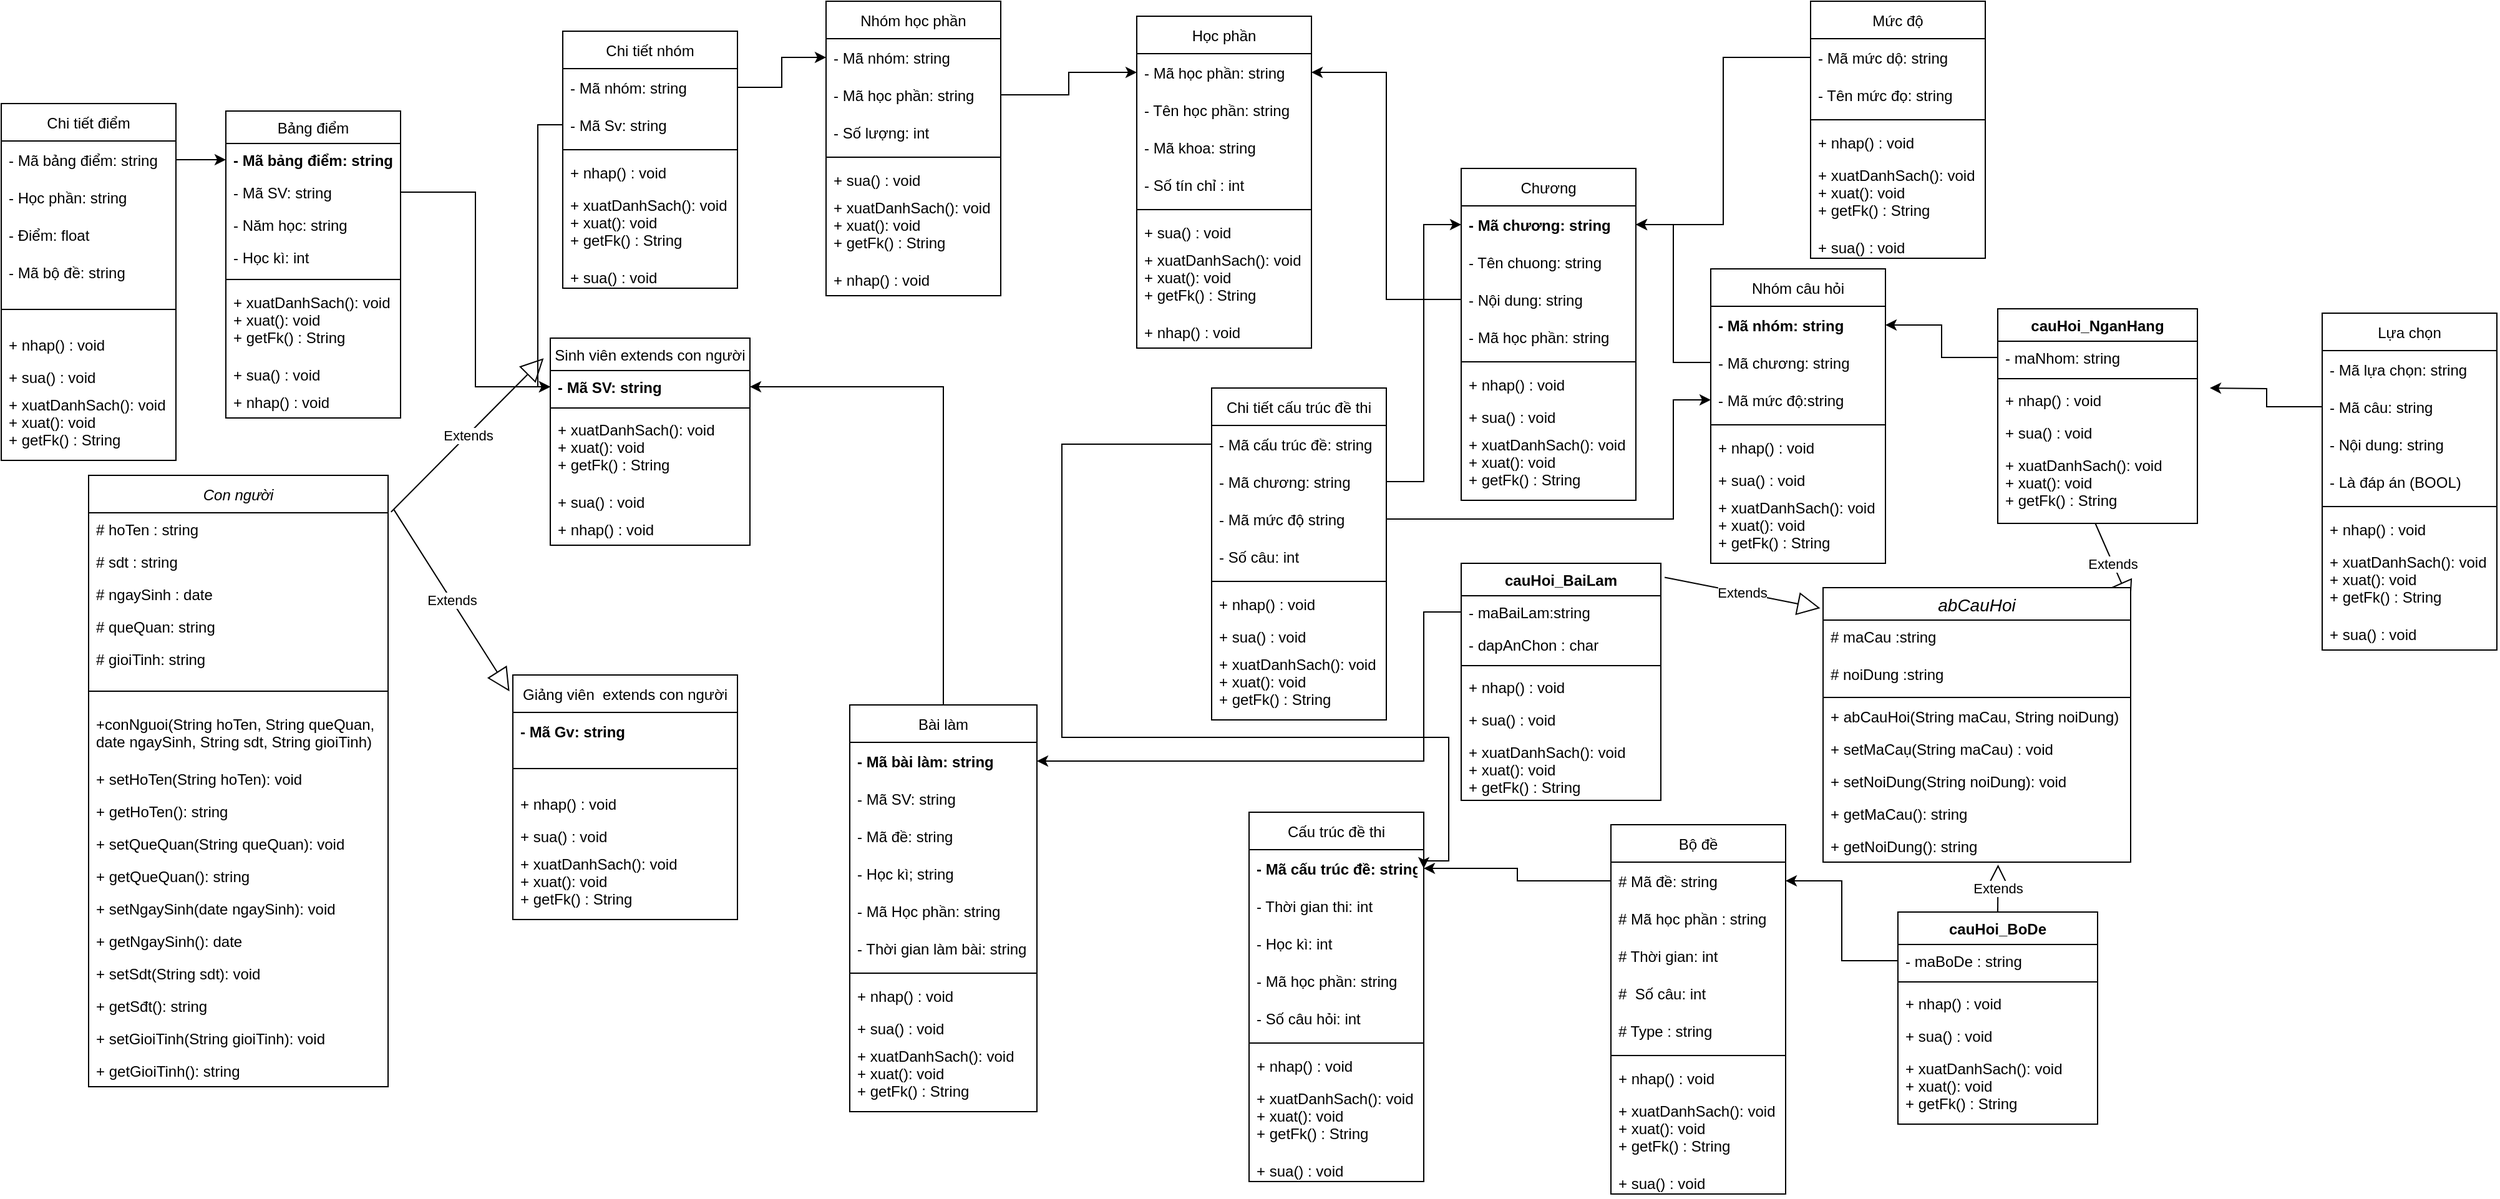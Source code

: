 <mxfile version="15.8.7" type="device"><diagram id="2eRbdsodCOIyUNW9XISi" name="Page-1"><mxGraphModel dx="2076" dy="1078" grid="1" gridSize="10" guides="1" tooltips="1" connect="1" arrows="1" fold="1" page="1" pageScale="1" pageWidth="827" pageHeight="1169" math="0" shadow="0"><root><mxCell id="0"/><mxCell id="1" parent="0"/><mxCell id="VL1zj-4QhNUs1E4TOACQ-1" value="Sinh viên extends con người" style="swimlane;fontStyle=0;childLayout=stackLayout;horizontal=1;startSize=26;fillColor=none;horizontalStack=0;resizeParent=1;resizeParentMax=0;resizeLast=0;collapsible=1;marginBottom=0;verticalAlign=middle;" parent="1" vertex="1"><mxGeometry x="880" y="640" width="160" height="166" as="geometry"/></mxCell><mxCell id="VL1zj-4QhNUs1E4TOACQ-2" value="- Mã SV: string" style="text;strokeColor=none;fillColor=none;align=left;verticalAlign=top;spacingLeft=4;spacingRight=4;overflow=hidden;rotatable=0;points=[[0,0.5],[1,0.5]];portConstraint=eastwest;fontStyle=1" parent="VL1zj-4QhNUs1E4TOACQ-1" vertex="1"><mxGeometry y="26" width="160" height="26" as="geometry"/></mxCell><mxCell id="oPhPRHV6IMaLYNOl8ZY0-50" style="text;strokeColor=none;fillColor=none;align=left;verticalAlign=middle;spacingLeft=4;spacingRight=4;overflow=hidden;points=[[0,0.5],[1,0.5]];portConstraint=eastwest;rotatable=0;fontStyle=1" parent="VL1zj-4QhNUs1E4TOACQ-1" vertex="1"><mxGeometry y="52" width="160" height="8" as="geometry"/></mxCell><mxCell id="oPhPRHV6IMaLYNOl8ZY0-54" value="" style="endArrow=none;html=1;rounded=0;exitX=0;exitY=0.5;exitDx=0;exitDy=0;entryX=1;entryY=0.5;entryDx=0;entryDy=0;" parent="VL1zj-4QhNUs1E4TOACQ-1" source="oPhPRHV6IMaLYNOl8ZY0-50" target="oPhPRHV6IMaLYNOl8ZY0-50" edge="1"><mxGeometry width="50" height="50" relative="1" as="geometry"><mxPoint x="99" y="-231" as="sourcePoint"/><mxPoint x="149" y="-281" as="targetPoint"/></mxGeometry></mxCell><mxCell id="oPhPRHV6IMaLYNOl8ZY0-53" value="+ xuatDanhSach(): void&#10;+ xuat(): void&#10;+ getFk() : String" style="text;strokeColor=none;fillColor=none;align=left;verticalAlign=top;spacingLeft=4;spacingRight=4;overflow=hidden;rotatable=0;points=[[0,0.5],[1,0.5]];portConstraint=eastwest;" parent="VL1zj-4QhNUs1E4TOACQ-1" vertex="1"><mxGeometry y="60" width="160" height="58" as="geometry"/></mxCell><mxCell id="oPhPRHV6IMaLYNOl8ZY0-52" value="+ sua() : void" style="text;strokeColor=none;fillColor=none;align=left;verticalAlign=top;spacingLeft=4;spacingRight=4;overflow=hidden;rotatable=0;points=[[0,0.5],[1,0.5]];portConstraint=eastwest;" parent="VL1zj-4QhNUs1E4TOACQ-1" vertex="1"><mxGeometry y="118" width="160" height="22" as="geometry"/></mxCell><mxCell id="oPhPRHV6IMaLYNOl8ZY0-51" value="+ nhap() : void&#10;" style="text;strokeColor=none;fillColor=none;align=left;verticalAlign=top;spacingLeft=4;spacingRight=4;overflow=hidden;rotatable=0;points=[[0,0.5],[1,0.5]];portConstraint=eastwest;" parent="VL1zj-4QhNUs1E4TOACQ-1" vertex="1"><mxGeometry y="140" width="160" height="26" as="geometry"/></mxCell><mxCell id="VL1zj-4QhNUs1E4TOACQ-12" value="Bảng điểm" style="swimlane;fontStyle=0;childLayout=stackLayout;horizontal=1;startSize=26;fillColor=none;horizontalStack=0;resizeParent=1;resizeParentMax=0;resizeLast=0;collapsible=1;marginBottom=0;verticalAlign=middle;" parent="1" vertex="1"><mxGeometry x="620" y="458" width="140" height="246" as="geometry"/></mxCell><mxCell id="VL1zj-4QhNUs1E4TOACQ-13" value="- Mã bảng điểm: string" style="text;strokeColor=none;fillColor=none;align=left;verticalAlign=top;spacingLeft=4;spacingRight=4;overflow=hidden;rotatable=0;points=[[0,0.5],[1,0.5]];portConstraint=eastwest;fontStyle=1" parent="VL1zj-4QhNUs1E4TOACQ-12" vertex="1"><mxGeometry y="26" width="140" height="26" as="geometry"/></mxCell><mxCell id="VL1zj-4QhNUs1E4TOACQ-14" value="- Mã SV: string" style="text;strokeColor=none;fillColor=none;align=left;verticalAlign=top;spacingLeft=4;spacingRight=4;overflow=hidden;rotatable=0;points=[[0,0.5],[1,0.5]];portConstraint=eastwest;" parent="VL1zj-4QhNUs1E4TOACQ-12" vertex="1"><mxGeometry y="52" width="140" height="26" as="geometry"/></mxCell><mxCell id="VL1zj-4QhNUs1E4TOACQ-15" value="- Năm học: string" style="text;strokeColor=none;fillColor=none;align=left;verticalAlign=top;spacingLeft=4;spacingRight=4;overflow=hidden;rotatable=0;points=[[0,0.5],[1,0.5]];portConstraint=eastwest;" parent="VL1zj-4QhNUs1E4TOACQ-12" vertex="1"><mxGeometry y="78" width="140" height="26" as="geometry"/></mxCell><mxCell id="VL1zj-4QhNUs1E4TOACQ-16" value="- Học kì: int" style="text;strokeColor=none;fillColor=none;align=left;verticalAlign=top;spacingLeft=4;spacingRight=4;overflow=hidden;rotatable=0;points=[[0,0.5],[1,0.5]];portConstraint=eastwest;" parent="VL1zj-4QhNUs1E4TOACQ-12" vertex="1"><mxGeometry y="104" width="140" height="26" as="geometry"/></mxCell><mxCell id="oPhPRHV6IMaLYNOl8ZY0-45" style="text;strokeColor=none;fillColor=none;align=left;verticalAlign=middle;spacingLeft=4;spacingRight=4;overflow=hidden;points=[[0,0.5],[1,0.5]];portConstraint=eastwest;rotatable=0;fontStyle=1" parent="VL1zj-4QhNUs1E4TOACQ-12" vertex="1"><mxGeometry y="130" width="140" height="10" as="geometry"/></mxCell><mxCell id="oPhPRHV6IMaLYNOl8ZY0-49" value="" style="endArrow=none;html=1;rounded=0;exitX=0;exitY=0.5;exitDx=0;exitDy=0;entryX=1;entryY=0.5;entryDx=0;entryDy=0;" parent="VL1zj-4QhNUs1E4TOACQ-12" source="oPhPRHV6IMaLYNOl8ZY0-45" target="oPhPRHV6IMaLYNOl8ZY0-45" edge="1"><mxGeometry width="50" height="50" relative="1" as="geometry"><mxPoint x="89" y="-149" as="sourcePoint"/><mxPoint x="139" y="-199" as="targetPoint"/></mxGeometry></mxCell><mxCell id="oPhPRHV6IMaLYNOl8ZY0-48" value="+ xuatDanhSach(): void&#10;+ xuat(): void&#10;+ getFk() : String" style="text;strokeColor=none;fillColor=none;align=left;verticalAlign=top;spacingLeft=4;spacingRight=4;overflow=hidden;rotatable=0;points=[[0,0.5],[1,0.5]];portConstraint=eastwest;" parent="VL1zj-4QhNUs1E4TOACQ-12" vertex="1"><mxGeometry y="140" width="140" height="58" as="geometry"/></mxCell><mxCell id="oPhPRHV6IMaLYNOl8ZY0-47" value="+ sua() : void" style="text;strokeColor=none;fillColor=none;align=left;verticalAlign=top;spacingLeft=4;spacingRight=4;overflow=hidden;rotatable=0;points=[[0,0.5],[1,0.5]];portConstraint=eastwest;" parent="VL1zj-4QhNUs1E4TOACQ-12" vertex="1"><mxGeometry y="198" width="140" height="22" as="geometry"/></mxCell><mxCell id="oPhPRHV6IMaLYNOl8ZY0-46" value="+ nhap() : void&#10;" style="text;strokeColor=none;fillColor=none;align=left;verticalAlign=top;spacingLeft=4;spacingRight=4;overflow=hidden;rotatable=0;points=[[0,0.5],[1,0.5]];portConstraint=eastwest;" parent="VL1zj-4QhNUs1E4TOACQ-12" vertex="1"><mxGeometry y="220" width="140" height="26" as="geometry"/></mxCell><mxCell id="VL1zj-4QhNUs1E4TOACQ-17" value="Chi tiết điểm" style="swimlane;fontStyle=0;childLayout=stackLayout;horizontal=1;startSize=30;horizontalStack=0;resizeParent=1;resizeParentMax=0;resizeLast=0;collapsible=1;marginBottom=0;" parent="1" vertex="1"><mxGeometry x="440" y="452" width="140" height="286" as="geometry"/></mxCell><mxCell id="VL1zj-4QhNUs1E4TOACQ-18" value="- Mã bảng điểm: string" style="text;strokeColor=none;fillColor=none;align=left;verticalAlign=middle;spacingLeft=4;spacingRight=4;overflow=hidden;points=[[0,0.5],[1,0.5]];portConstraint=eastwest;rotatable=0;" parent="VL1zj-4QhNUs1E4TOACQ-17" vertex="1"><mxGeometry y="30" width="140" height="30" as="geometry"/></mxCell><mxCell id="VL1zj-4QhNUs1E4TOACQ-19" value="- Học phần: string" style="text;strokeColor=none;fillColor=none;align=left;verticalAlign=middle;spacingLeft=4;spacingRight=4;overflow=hidden;points=[[0,0.5],[1,0.5]];portConstraint=eastwest;rotatable=0;" parent="VL1zj-4QhNUs1E4TOACQ-17" vertex="1"><mxGeometry y="60" width="140" height="30" as="geometry"/></mxCell><mxCell id="VL1zj-4QhNUs1E4TOACQ-20" value="- Điểm: float" style="text;strokeColor=none;fillColor=none;align=left;verticalAlign=middle;spacingLeft=4;spacingRight=4;overflow=hidden;points=[[0,0.5],[1,0.5]];portConstraint=eastwest;rotatable=0;" parent="VL1zj-4QhNUs1E4TOACQ-17" vertex="1"><mxGeometry y="90" width="140" height="30" as="geometry"/></mxCell><mxCell id="oPhPRHV6IMaLYNOl8ZY0-39" value="- Mã bộ đề: string" style="text;strokeColor=none;fillColor=none;align=left;verticalAlign=middle;spacingLeft=4;spacingRight=4;overflow=hidden;points=[[0,0.5],[1,0.5]];portConstraint=eastwest;rotatable=0;" parent="VL1zj-4QhNUs1E4TOACQ-17" vertex="1"><mxGeometry y="120" width="140" height="30" as="geometry"/></mxCell><mxCell id="oPhPRHV6IMaLYNOl8ZY0-40" style="text;strokeColor=none;fillColor=none;align=left;verticalAlign=middle;spacingLeft=4;spacingRight=4;overflow=hidden;points=[[0,0.5],[1,0.5]];portConstraint=eastwest;rotatable=0;fontStyle=1" parent="VL1zj-4QhNUs1E4TOACQ-17" vertex="1"><mxGeometry y="150" width="140" height="30" as="geometry"/></mxCell><mxCell id="oPhPRHV6IMaLYNOl8ZY0-41" value="+ nhap() : void&#10;" style="text;strokeColor=none;fillColor=none;align=left;verticalAlign=top;spacingLeft=4;spacingRight=4;overflow=hidden;rotatable=0;points=[[0,0.5],[1,0.5]];portConstraint=eastwest;" parent="VL1zj-4QhNUs1E4TOACQ-17" vertex="1"><mxGeometry y="180" width="140" height="26" as="geometry"/></mxCell><mxCell id="oPhPRHV6IMaLYNOl8ZY0-42" value="+ sua() : void" style="text;strokeColor=none;fillColor=none;align=left;verticalAlign=top;spacingLeft=4;spacingRight=4;overflow=hidden;rotatable=0;points=[[0,0.5],[1,0.5]];portConstraint=eastwest;" parent="VL1zj-4QhNUs1E4TOACQ-17" vertex="1"><mxGeometry y="206" width="140" height="22" as="geometry"/></mxCell><mxCell id="oPhPRHV6IMaLYNOl8ZY0-43" value="+ xuatDanhSach(): void&#10;+ xuat(): void&#10;+ getFk() : String" style="text;strokeColor=none;fillColor=none;align=left;verticalAlign=top;spacingLeft=4;spacingRight=4;overflow=hidden;rotatable=0;points=[[0,0.5],[1,0.5]];portConstraint=eastwest;" parent="VL1zj-4QhNUs1E4TOACQ-17" vertex="1"><mxGeometry y="228" width="140" height="58" as="geometry"/></mxCell><mxCell id="oPhPRHV6IMaLYNOl8ZY0-44" value="" style="endArrow=none;html=1;rounded=0;exitX=0;exitY=0.5;exitDx=0;exitDy=0;entryX=1;entryY=0.5;entryDx=0;entryDy=0;" parent="VL1zj-4QhNUs1E4TOACQ-17" source="oPhPRHV6IMaLYNOl8ZY0-40" target="oPhPRHV6IMaLYNOl8ZY0-40" edge="1"><mxGeometry width="50" height="50" relative="1" as="geometry"><mxPoint x="439" y="430" as="sourcePoint"/><mxPoint x="489" y="380" as="targetPoint"/></mxGeometry></mxCell><mxCell id="VL1zj-4QhNUs1E4TOACQ-21" value="Giảng viên  extends con người" style="swimlane;fontStyle=0;childLayout=stackLayout;horizontal=1;startSize=30;horizontalStack=0;resizeParent=1;resizeParentMax=0;resizeLast=0;collapsible=1;marginBottom=0;" parent="1" vertex="1"><mxGeometry x="850" y="910" width="180" height="196" as="geometry"/></mxCell><mxCell id="VL1zj-4QhNUs1E4TOACQ-22" value="- Mã Gv: string" style="text;strokeColor=none;fillColor=none;align=left;verticalAlign=middle;spacingLeft=4;spacingRight=4;overflow=hidden;points=[[0,0.5],[1,0.5]];portConstraint=eastwest;rotatable=0;fontStyle=1" parent="VL1zj-4QhNUs1E4TOACQ-21" vertex="1"><mxGeometry y="30" width="180" height="30" as="geometry"/></mxCell><mxCell id="oPhPRHV6IMaLYNOl8ZY0-34" value="" style="endArrow=none;html=1;rounded=0;exitX=0;exitY=0.5;exitDx=0;exitDy=0;entryX=1;entryY=0.5;entryDx=0;entryDy=0;" parent="VL1zj-4QhNUs1E4TOACQ-21" source="oPhPRHV6IMaLYNOl8ZY0-31" target="oPhPRHV6IMaLYNOl8ZY0-31" edge="1"><mxGeometry width="50" height="50" relative="1" as="geometry"><mxPoint x="-1490" y="-1000" as="sourcePoint"/><mxPoint x="-1440" y="-1050" as="targetPoint"/></mxGeometry></mxCell><mxCell id="oPhPRHV6IMaLYNOl8ZY0-31" style="text;strokeColor=none;fillColor=none;align=left;verticalAlign=middle;spacingLeft=4;spacingRight=4;overflow=hidden;points=[[0,0.5],[1,0.5]];portConstraint=eastwest;rotatable=0;fontStyle=1" parent="VL1zj-4QhNUs1E4TOACQ-21" vertex="1"><mxGeometry y="60" width="180" height="30" as="geometry"/></mxCell><mxCell id="oPhPRHV6IMaLYNOl8ZY0-33" value="+ nhap() : void&#10;" style="text;strokeColor=none;fillColor=none;align=left;verticalAlign=top;spacingLeft=4;spacingRight=4;overflow=hidden;rotatable=0;points=[[0,0.5],[1,0.5]];portConstraint=eastwest;" parent="VL1zj-4QhNUs1E4TOACQ-21" vertex="1"><mxGeometry y="90" width="180" height="26" as="geometry"/></mxCell><mxCell id="oPhPRHV6IMaLYNOl8ZY0-24" value="+ sua() : void" style="text;strokeColor=none;fillColor=none;align=left;verticalAlign=top;spacingLeft=4;spacingRight=4;overflow=hidden;rotatable=0;points=[[0,0.5],[1,0.5]];portConstraint=eastwest;" parent="VL1zj-4QhNUs1E4TOACQ-21" vertex="1"><mxGeometry y="116" width="180" height="22" as="geometry"/></mxCell><mxCell id="oPhPRHV6IMaLYNOl8ZY0-35" value="+ xuatDanhSach(): void&#10;+ xuat(): void&#10;+ getFk() : String" style="text;strokeColor=none;fillColor=none;align=left;verticalAlign=top;spacingLeft=4;spacingRight=4;overflow=hidden;rotatable=0;points=[[0,0.5],[1,0.5]];portConstraint=eastwest;" parent="VL1zj-4QhNUs1E4TOACQ-21" vertex="1"><mxGeometry y="138" width="180" height="58" as="geometry"/></mxCell><mxCell id="VL1zj-4QhNUs1E4TOACQ-31" value="Cấu trúc đề thi" style="swimlane;fontStyle=0;childLayout=stackLayout;horizontal=1;startSize=30;horizontalStack=0;resizeParent=1;resizeParentMax=0;resizeLast=0;collapsible=1;marginBottom=0;" parent="1" vertex="1"><mxGeometry x="1440" y="1020" width="140" height="296" as="geometry"/></mxCell><mxCell id="VL1zj-4QhNUs1E4TOACQ-32" value="- Mã cấu trúc đề: string" style="text;strokeColor=none;fillColor=none;align=left;verticalAlign=middle;spacingLeft=4;spacingRight=4;overflow=hidden;points=[[0,0.5],[1,0.5]];portConstraint=eastwest;rotatable=0;fontStyle=1" parent="VL1zj-4QhNUs1E4TOACQ-31" vertex="1"><mxGeometry y="30" width="140" height="30" as="geometry"/></mxCell><mxCell id="VL1zj-4QhNUs1E4TOACQ-34" value="- Thời gian thi: int" style="text;strokeColor=none;fillColor=none;align=left;verticalAlign=middle;spacingLeft=4;spacingRight=4;overflow=hidden;points=[[0,0.5],[1,0.5]];portConstraint=eastwest;rotatable=0;" parent="VL1zj-4QhNUs1E4TOACQ-31" vertex="1"><mxGeometry y="60" width="140" height="30" as="geometry"/></mxCell><mxCell id="VL1zj-4QhNUs1E4TOACQ-36" value="- Học kì: int" style="text;strokeColor=none;fillColor=none;align=left;verticalAlign=middle;spacingLeft=4;spacingRight=4;overflow=hidden;points=[[0,0.5],[1,0.5]];portConstraint=eastwest;rotatable=0;" parent="VL1zj-4QhNUs1E4TOACQ-31" vertex="1"><mxGeometry y="90" width="140" height="30" as="geometry"/></mxCell><mxCell id="VL1zj-4QhNUs1E4TOACQ-37" value="- Mã học phần: string" style="text;strokeColor=none;fillColor=none;align=left;verticalAlign=middle;spacingLeft=4;spacingRight=4;overflow=hidden;points=[[0,0.5],[1,0.5]];portConstraint=eastwest;rotatable=0;" parent="VL1zj-4QhNUs1E4TOACQ-31" vertex="1"><mxGeometry y="120" width="140" height="30" as="geometry"/></mxCell><mxCell id="VL1zj-4QhNUs1E4TOACQ-35" value="- Số câu hỏi: int" style="text;strokeColor=none;fillColor=none;align=left;verticalAlign=middle;spacingLeft=4;spacingRight=4;overflow=hidden;points=[[0,0.5],[1,0.5]];portConstraint=eastwest;rotatable=0;" parent="VL1zj-4QhNUs1E4TOACQ-31" vertex="1"><mxGeometry y="150" width="140" height="30" as="geometry"/></mxCell><mxCell id="oPhPRHV6IMaLYNOl8ZY0-93" style="text;strokeColor=none;fillColor=none;align=left;verticalAlign=middle;spacingLeft=4;spacingRight=4;overflow=hidden;points=[[0,0.5],[1,0.5]];portConstraint=eastwest;rotatable=0;fontStyle=1" parent="VL1zj-4QhNUs1E4TOACQ-31" vertex="1"><mxGeometry y="180" width="140" height="10" as="geometry"/></mxCell><mxCell id="oPhPRHV6IMaLYNOl8ZY0-94" value="+ nhap() : void&#10;" style="text;strokeColor=none;fillColor=none;align=left;verticalAlign=top;spacingLeft=4;spacingRight=4;overflow=hidden;rotatable=0;points=[[0,0.5],[1,0.5]];portConstraint=eastwest;" parent="VL1zj-4QhNUs1E4TOACQ-31" vertex="1"><mxGeometry y="190" width="140" height="26" as="geometry"/></mxCell><mxCell id="oPhPRHV6IMaLYNOl8ZY0-95" value="" style="endArrow=none;html=1;rounded=0;exitX=0;exitY=0.5;exitDx=0;exitDy=0;entryX=1;entryY=0.5;entryDx=0;entryDy=0;" parent="VL1zj-4QhNUs1E4TOACQ-31" source="oPhPRHV6IMaLYNOl8ZY0-93" target="oPhPRHV6IMaLYNOl8ZY0-93" edge="1"><mxGeometry width="50" height="50" relative="1" as="geometry"><mxPoint x="-801" y="-546" as="sourcePoint"/><mxPoint x="-751" y="-596" as="targetPoint"/></mxGeometry></mxCell><mxCell id="oPhPRHV6IMaLYNOl8ZY0-96" value="+ xuatDanhSach(): void&#10;+ xuat(): void&#10;+ getFk() : String" style="text;strokeColor=none;fillColor=none;align=left;verticalAlign=top;spacingLeft=4;spacingRight=4;overflow=hidden;rotatable=0;points=[[0,0.5],[1,0.5]];portConstraint=eastwest;" parent="VL1zj-4QhNUs1E4TOACQ-31" vertex="1"><mxGeometry y="216" width="140" height="58" as="geometry"/></mxCell><mxCell id="oPhPRHV6IMaLYNOl8ZY0-97" value="+ sua() : void" style="text;strokeColor=none;fillColor=none;align=left;verticalAlign=top;spacingLeft=4;spacingRight=4;overflow=hidden;rotatable=0;points=[[0,0.5],[1,0.5]];portConstraint=eastwest;" parent="VL1zj-4QhNUs1E4TOACQ-31" vertex="1"><mxGeometry y="274" width="140" height="22" as="geometry"/></mxCell><mxCell id="VL1zj-4QhNUs1E4TOACQ-39" value="Chi tiết cấu trúc đề thi" style="swimlane;fontStyle=0;childLayout=stackLayout;horizontal=1;startSize=30;horizontalStack=0;resizeParent=1;resizeParentMax=0;resizeLast=0;collapsible=1;marginBottom=0;" parent="1" vertex="1"><mxGeometry x="1410" y="680" width="140" height="266" as="geometry"/></mxCell><mxCell id="VL1zj-4QhNUs1E4TOACQ-40" value="- Mã cấu trúc đề: string" style="text;strokeColor=none;fillColor=none;align=left;verticalAlign=middle;spacingLeft=4;spacingRight=4;overflow=hidden;points=[[0,0.5],[1,0.5]];portConstraint=eastwest;rotatable=0;" parent="VL1zj-4QhNUs1E4TOACQ-39" vertex="1"><mxGeometry y="30" width="140" height="30" as="geometry"/></mxCell><mxCell id="VL1zj-4QhNUs1E4TOACQ-41" value="- Mã chương: string" style="text;strokeColor=none;fillColor=none;align=left;verticalAlign=middle;spacingLeft=4;spacingRight=4;overflow=hidden;points=[[0,0.5],[1,0.5]];portConstraint=eastwest;rotatable=0;" parent="VL1zj-4QhNUs1E4TOACQ-39" vertex="1"><mxGeometry y="60" width="140" height="30" as="geometry"/></mxCell><mxCell id="VL1zj-4QhNUs1E4TOACQ-42" value="- Mã mức độ string" style="text;strokeColor=none;fillColor=none;align=left;verticalAlign=middle;spacingLeft=4;spacingRight=4;overflow=hidden;points=[[0,0.5],[1,0.5]];portConstraint=eastwest;rotatable=0;" parent="VL1zj-4QhNUs1E4TOACQ-39" vertex="1"><mxGeometry y="90" width="140" height="30" as="geometry"/></mxCell><mxCell id="VL1zj-4QhNUs1E4TOACQ-43" value="- Số câu: int" style="text;strokeColor=none;fillColor=none;align=left;verticalAlign=middle;spacingLeft=4;spacingRight=4;overflow=hidden;points=[[0,0.5],[1,0.5]];portConstraint=eastwest;rotatable=0;" parent="VL1zj-4QhNUs1E4TOACQ-39" vertex="1"><mxGeometry y="120" width="140" height="30" as="geometry"/></mxCell><mxCell id="oPhPRHV6IMaLYNOl8ZY0-88" style="text;strokeColor=none;fillColor=none;align=left;verticalAlign=middle;spacingLeft=4;spacingRight=4;overflow=hidden;points=[[0,0.5],[1,0.5]];portConstraint=eastwest;rotatable=0;fontStyle=1" parent="VL1zj-4QhNUs1E4TOACQ-39" vertex="1"><mxGeometry y="150" width="140" height="10" as="geometry"/></mxCell><mxCell id="oPhPRHV6IMaLYNOl8ZY0-89" value="+ nhap() : void&#10;" style="text;strokeColor=none;fillColor=none;align=left;verticalAlign=top;spacingLeft=4;spacingRight=4;overflow=hidden;rotatable=0;points=[[0,0.5],[1,0.5]];portConstraint=eastwest;" parent="VL1zj-4QhNUs1E4TOACQ-39" vertex="1"><mxGeometry y="160" width="140" height="26" as="geometry"/></mxCell><mxCell id="oPhPRHV6IMaLYNOl8ZY0-90" value="" style="endArrow=none;html=1;rounded=0;exitX=0;exitY=0.5;exitDx=0;exitDy=0;entryX=1;entryY=0.5;entryDx=0;entryDy=0;" parent="VL1zj-4QhNUs1E4TOACQ-39" source="oPhPRHV6IMaLYNOl8ZY0-88" target="oPhPRHV6IMaLYNOl8ZY0-88" edge="1"><mxGeometry width="50" height="50" relative="1" as="geometry"><mxPoint x="-801" y="-563" as="sourcePoint"/><mxPoint x="-751" y="-613" as="targetPoint"/></mxGeometry></mxCell><mxCell id="oPhPRHV6IMaLYNOl8ZY0-92" value="+ sua() : void" style="text;strokeColor=none;fillColor=none;align=left;verticalAlign=top;spacingLeft=4;spacingRight=4;overflow=hidden;rotatable=0;points=[[0,0.5],[1,0.5]];portConstraint=eastwest;" parent="VL1zj-4QhNUs1E4TOACQ-39" vertex="1"><mxGeometry y="186" width="140" height="22" as="geometry"/></mxCell><mxCell id="oPhPRHV6IMaLYNOl8ZY0-91" value="+ xuatDanhSach(): void&#10;+ xuat(): void&#10;+ getFk() : String" style="text;strokeColor=none;fillColor=none;align=left;verticalAlign=top;spacingLeft=4;spacingRight=4;overflow=hidden;rotatable=0;points=[[0,0.5],[1,0.5]];portConstraint=eastwest;" parent="VL1zj-4QhNUs1E4TOACQ-39" vertex="1"><mxGeometry y="208" width="140" height="58" as="geometry"/></mxCell><mxCell id="VL1zj-4QhNUs1E4TOACQ-44" value="Chương" style="swimlane;fontStyle=0;childLayout=stackLayout;horizontal=1;startSize=30;horizontalStack=0;resizeParent=1;resizeParentMax=0;resizeLast=0;collapsible=1;marginBottom=0;" parent="1" vertex="1"><mxGeometry x="1610" y="504" width="140" height="266" as="geometry"/></mxCell><mxCell id="VL1zj-4QhNUs1E4TOACQ-45" value="- Mã chương: string" style="text;strokeColor=none;fillColor=none;align=left;verticalAlign=middle;spacingLeft=4;spacingRight=4;overflow=hidden;points=[[0,0.5],[1,0.5]];portConstraint=eastwest;rotatable=0;fontStyle=1" parent="VL1zj-4QhNUs1E4TOACQ-44" vertex="1"><mxGeometry y="30" width="140" height="30" as="geometry"/></mxCell><mxCell id="VL1zj-4QhNUs1E4TOACQ-46" value="- Tên chuong: string" style="text;strokeColor=none;fillColor=none;align=left;verticalAlign=middle;spacingLeft=4;spacingRight=4;overflow=hidden;points=[[0,0.5],[1,0.5]];portConstraint=eastwest;rotatable=0;" parent="VL1zj-4QhNUs1E4TOACQ-44" vertex="1"><mxGeometry y="60" width="140" height="30" as="geometry"/></mxCell><mxCell id="VL1zj-4QhNUs1E4TOACQ-47" value="- Nội dung: string" style="text;strokeColor=none;fillColor=none;align=left;verticalAlign=middle;spacingLeft=4;spacingRight=4;overflow=hidden;points=[[0,0.5],[1,0.5]];portConstraint=eastwest;rotatable=0;" parent="VL1zj-4QhNUs1E4TOACQ-44" vertex="1"><mxGeometry y="90" width="140" height="30" as="geometry"/></mxCell><mxCell id="oPhPRHV6IMaLYNOl8ZY0-77" value="- Mã học phần: string" style="text;strokeColor=none;fillColor=none;align=left;verticalAlign=middle;spacingLeft=4;spacingRight=4;overflow=hidden;points=[[0,0.5],[1,0.5]];portConstraint=eastwest;rotatable=0;" parent="VL1zj-4QhNUs1E4TOACQ-44" vertex="1"><mxGeometry y="120" width="140" height="30" as="geometry"/></mxCell><mxCell id="oPhPRHV6IMaLYNOl8ZY0-78" style="text;strokeColor=none;fillColor=none;align=left;verticalAlign=middle;spacingLeft=4;spacingRight=4;overflow=hidden;points=[[0,0.5],[1,0.5]];portConstraint=eastwest;rotatable=0;fontStyle=1" parent="VL1zj-4QhNUs1E4TOACQ-44" vertex="1"><mxGeometry y="150" width="140" height="10" as="geometry"/></mxCell><mxCell id="oPhPRHV6IMaLYNOl8ZY0-79" value="+ nhap() : void&#10;" style="text;strokeColor=none;fillColor=none;align=left;verticalAlign=top;spacingLeft=4;spacingRight=4;overflow=hidden;rotatable=0;points=[[0,0.5],[1,0.5]];portConstraint=eastwest;" parent="VL1zj-4QhNUs1E4TOACQ-44" vertex="1"><mxGeometry y="160" width="140" height="26" as="geometry"/></mxCell><mxCell id="oPhPRHV6IMaLYNOl8ZY0-80" value="" style="endArrow=none;html=1;rounded=0;exitX=0;exitY=0.5;exitDx=0;exitDy=0;entryX=1;entryY=0.5;entryDx=0;entryDy=0;" parent="VL1zj-4QhNUs1E4TOACQ-44" source="oPhPRHV6IMaLYNOl8ZY0-78" target="oPhPRHV6IMaLYNOl8ZY0-78" edge="1"><mxGeometry width="50" height="50" relative="1" as="geometry"><mxPoint x="-801" y="-558" as="sourcePoint"/><mxPoint x="-751" y="-608" as="targetPoint"/></mxGeometry></mxCell><mxCell id="oPhPRHV6IMaLYNOl8ZY0-82" value="+ sua() : void" style="text;strokeColor=none;fillColor=none;align=left;verticalAlign=top;spacingLeft=4;spacingRight=4;overflow=hidden;rotatable=0;points=[[0,0.5],[1,0.5]];portConstraint=eastwest;" parent="VL1zj-4QhNUs1E4TOACQ-44" vertex="1"><mxGeometry y="186" width="140" height="22" as="geometry"/></mxCell><mxCell id="oPhPRHV6IMaLYNOl8ZY0-81" value="+ xuatDanhSach(): void&#10;+ xuat(): void&#10;+ getFk() : String" style="text;strokeColor=none;fillColor=none;align=left;verticalAlign=top;spacingLeft=4;spacingRight=4;overflow=hidden;rotatable=0;points=[[0,0.5],[1,0.5]];portConstraint=eastwest;" parent="VL1zj-4QhNUs1E4TOACQ-44" vertex="1"><mxGeometry y="208" width="140" height="58" as="geometry"/></mxCell><mxCell id="VL1zj-4QhNUs1E4TOACQ-48" value="Mức độ" style="swimlane;fontStyle=0;childLayout=stackLayout;horizontal=1;startSize=30;horizontalStack=0;resizeParent=1;resizeParentMax=0;resizeLast=0;collapsible=1;marginBottom=0;" parent="1" vertex="1"><mxGeometry x="1890" y="370" width="140" height="206" as="geometry"/></mxCell><mxCell id="VL1zj-4QhNUs1E4TOACQ-49" value="- Mã mức dộ: string" style="text;strokeColor=none;fillColor=none;align=left;verticalAlign=middle;spacingLeft=4;spacingRight=4;overflow=hidden;points=[[0,0.5],[1,0.5]];portConstraint=eastwest;rotatable=0;" parent="VL1zj-4QhNUs1E4TOACQ-48" vertex="1"><mxGeometry y="30" width="140" height="30" as="geometry"/></mxCell><mxCell id="VL1zj-4QhNUs1E4TOACQ-50" value="- Tên mức đọ: string" style="text;strokeColor=none;fillColor=none;align=left;verticalAlign=middle;spacingLeft=4;spacingRight=4;overflow=hidden;points=[[0,0.5],[1,0.5]];portConstraint=eastwest;rotatable=0;" parent="VL1zj-4QhNUs1E4TOACQ-48" vertex="1"><mxGeometry y="60" width="140" height="30" as="geometry"/></mxCell><mxCell id="oPhPRHV6IMaLYNOl8ZY0-173" style="text;strokeColor=none;fillColor=none;align=left;verticalAlign=middle;spacingLeft=4;spacingRight=4;overflow=hidden;points=[[0,0.5],[1,0.5]];portConstraint=eastwest;rotatable=0;fontStyle=1" parent="VL1zj-4QhNUs1E4TOACQ-48" vertex="1"><mxGeometry y="90" width="140" height="10" as="geometry"/></mxCell><mxCell id="oPhPRHV6IMaLYNOl8ZY0-174" value="+ nhap() : void&#10;" style="text;strokeColor=none;fillColor=none;align=left;verticalAlign=top;spacingLeft=4;spacingRight=4;overflow=hidden;rotatable=0;points=[[0,0.5],[1,0.5]];portConstraint=eastwest;" parent="VL1zj-4QhNUs1E4TOACQ-48" vertex="1"><mxGeometry y="100" width="140" height="26" as="geometry"/></mxCell><mxCell id="oPhPRHV6IMaLYNOl8ZY0-175" value="" style="endArrow=none;html=1;rounded=0;exitX=0;exitY=0.5;exitDx=0;exitDy=0;entryX=1;entryY=0.5;entryDx=0;entryDy=0;" parent="VL1zj-4QhNUs1E4TOACQ-48" source="oPhPRHV6IMaLYNOl8ZY0-173" target="oPhPRHV6IMaLYNOl8ZY0-173" edge="1"><mxGeometry width="50" height="50" relative="1" as="geometry"><mxPoint x="-2411" y="-1166" as="sourcePoint"/><mxPoint x="-2361" y="-1216" as="targetPoint"/></mxGeometry></mxCell><mxCell id="oPhPRHV6IMaLYNOl8ZY0-177" value="+ xuatDanhSach(): void&#10;+ xuat(): void&#10;+ getFk() : String" style="text;strokeColor=none;fillColor=none;align=left;verticalAlign=top;spacingLeft=4;spacingRight=4;overflow=hidden;rotatable=0;points=[[0,0.5],[1,0.5]];portConstraint=eastwest;" parent="VL1zj-4QhNUs1E4TOACQ-48" vertex="1"><mxGeometry y="126" width="140" height="58" as="geometry"/></mxCell><mxCell id="oPhPRHV6IMaLYNOl8ZY0-176" value="+ sua() : void" style="text;strokeColor=none;fillColor=none;align=left;verticalAlign=top;spacingLeft=4;spacingRight=4;overflow=hidden;rotatable=0;points=[[0,0.5],[1,0.5]];portConstraint=eastwest;" parent="VL1zj-4QhNUs1E4TOACQ-48" vertex="1"><mxGeometry y="184" width="140" height="22" as="geometry"/></mxCell><mxCell id="VL1zj-4QhNUs1E4TOACQ-51" value="Nhóm câu hỏi" style="swimlane;fontStyle=0;childLayout=stackLayout;horizontal=1;startSize=30;horizontalStack=0;resizeParent=1;resizeParentMax=0;resizeLast=0;collapsible=1;marginBottom=0;" parent="1" vertex="1"><mxGeometry x="1810" y="584.5" width="140" height="236" as="geometry"/></mxCell><mxCell id="VL1zj-4QhNUs1E4TOACQ-52" value="- Mã nhóm: string" style="text;strokeColor=none;fillColor=none;align=left;verticalAlign=middle;spacingLeft=4;spacingRight=4;overflow=hidden;points=[[0,0.5],[1,0.5]];portConstraint=eastwest;rotatable=0;fontStyle=1" parent="VL1zj-4QhNUs1E4TOACQ-51" vertex="1"><mxGeometry y="30" width="140" height="30" as="geometry"/></mxCell><mxCell id="VL1zj-4QhNUs1E4TOACQ-53" value="- Mã chương: string" style="text;strokeColor=none;fillColor=none;align=left;verticalAlign=middle;spacingLeft=4;spacingRight=4;overflow=hidden;points=[[0,0.5],[1,0.5]];portConstraint=eastwest;rotatable=0;" parent="VL1zj-4QhNUs1E4TOACQ-51" vertex="1"><mxGeometry y="60" width="140" height="30" as="geometry"/></mxCell><mxCell id="VL1zj-4QhNUs1E4TOACQ-54" value="- Mã mức độ:string" style="text;strokeColor=none;fillColor=none;align=left;verticalAlign=middle;spacingLeft=4;spacingRight=4;overflow=hidden;points=[[0,0.5],[1,0.5]];portConstraint=eastwest;rotatable=0;" parent="VL1zj-4QhNUs1E4TOACQ-51" vertex="1"><mxGeometry y="90" width="140" height="30" as="geometry"/></mxCell><mxCell id="oPhPRHV6IMaLYNOl8ZY0-83" style="text;strokeColor=none;fillColor=none;align=left;verticalAlign=middle;spacingLeft=4;spacingRight=4;overflow=hidden;points=[[0,0.5],[1,0.5]];portConstraint=eastwest;rotatable=0;fontStyle=1" parent="VL1zj-4QhNUs1E4TOACQ-51" vertex="1"><mxGeometry y="120" width="140" height="10" as="geometry"/></mxCell><mxCell id="oPhPRHV6IMaLYNOl8ZY0-84" value="+ nhap() : void&#10;" style="text;strokeColor=none;fillColor=none;align=left;verticalAlign=top;spacingLeft=4;spacingRight=4;overflow=hidden;rotatable=0;points=[[0,0.5],[1,0.5]];portConstraint=eastwest;" parent="VL1zj-4QhNUs1E4TOACQ-51" vertex="1"><mxGeometry y="130" width="140" height="26" as="geometry"/></mxCell><mxCell id="oPhPRHV6IMaLYNOl8ZY0-85" value="" style="endArrow=none;html=1;rounded=0;exitX=0;exitY=0.5;exitDx=0;exitDy=0;entryX=1;entryY=0.5;entryDx=0;entryDy=0;" parent="VL1zj-4QhNUs1E4TOACQ-51" source="oPhPRHV6IMaLYNOl8ZY0-83" target="oPhPRHV6IMaLYNOl8ZY0-83" edge="1"><mxGeometry width="50" height="50" relative="1" as="geometry"><mxPoint x="-801" y="-583" as="sourcePoint"/><mxPoint x="-751" y="-633" as="targetPoint"/></mxGeometry></mxCell><mxCell id="oPhPRHV6IMaLYNOl8ZY0-87" value="+ sua() : void" style="text;strokeColor=none;fillColor=none;align=left;verticalAlign=top;spacingLeft=4;spacingRight=4;overflow=hidden;rotatable=0;points=[[0,0.5],[1,0.5]];portConstraint=eastwest;" parent="VL1zj-4QhNUs1E4TOACQ-51" vertex="1"><mxGeometry y="156" width="140" height="22" as="geometry"/></mxCell><mxCell id="oPhPRHV6IMaLYNOl8ZY0-86" value="+ xuatDanhSach(): void&#10;+ xuat(): void&#10;+ getFk() : String" style="text;strokeColor=none;fillColor=none;align=left;verticalAlign=top;spacingLeft=4;spacingRight=4;overflow=hidden;rotatable=0;points=[[0,0.5],[1,0.5]];portConstraint=eastwest;" parent="VL1zj-4QhNUs1E4TOACQ-51" vertex="1"><mxGeometry y="178" width="140" height="58" as="geometry"/></mxCell><mxCell id="VL1zj-4QhNUs1E4TOACQ-55" value="Lựa chọn" style="swimlane;fontStyle=0;childLayout=stackLayout;horizontal=1;startSize=30;horizontalStack=0;resizeParent=1;resizeParentMax=0;resizeLast=0;collapsible=1;marginBottom=0;" parent="1" vertex="1"><mxGeometry x="2300" y="620" width="140" height="270" as="geometry"/></mxCell><mxCell id="oPhPRHV6IMaLYNOl8ZY0-178" value="- Mã lựa chọn: string" style="text;strokeColor=none;fillColor=none;align=left;verticalAlign=middle;spacingLeft=4;spacingRight=4;overflow=hidden;points=[[0,0.5],[1,0.5]];portConstraint=eastwest;rotatable=0;" parent="VL1zj-4QhNUs1E4TOACQ-55" vertex="1"><mxGeometry y="30" width="140" height="30" as="geometry"/></mxCell><mxCell id="VL1zj-4QhNUs1E4TOACQ-56" value="- Mã câu: string" style="text;strokeColor=none;fillColor=none;align=left;verticalAlign=middle;spacingLeft=4;spacingRight=4;overflow=hidden;points=[[0,0.5],[1,0.5]];portConstraint=eastwest;rotatable=0;" parent="VL1zj-4QhNUs1E4TOACQ-55" vertex="1"><mxGeometry y="60" width="140" height="30" as="geometry"/></mxCell><mxCell id="VL1zj-4QhNUs1E4TOACQ-57" value="- Nội dung: string" style="text;strokeColor=none;fillColor=none;align=left;verticalAlign=middle;spacingLeft=4;spacingRight=4;overflow=hidden;points=[[0,0.5],[1,0.5]];portConstraint=eastwest;rotatable=0;" parent="VL1zj-4QhNUs1E4TOACQ-55" vertex="1"><mxGeometry y="90" width="140" height="30" as="geometry"/></mxCell><mxCell id="VL1zj-4QhNUs1E4TOACQ-58" value="- Là đáp án (BOOL)" style="text;strokeColor=none;fillColor=none;align=left;verticalAlign=middle;spacingLeft=4;spacingRight=4;overflow=hidden;points=[[0,0.5],[1,0.5]];portConstraint=eastwest;rotatable=0;" parent="VL1zj-4QhNUs1E4TOACQ-55" vertex="1"><mxGeometry y="120" width="140" height="30" as="geometry"/></mxCell><mxCell id="oPhPRHV6IMaLYNOl8ZY0-179" style="text;strokeColor=none;fillColor=none;align=left;verticalAlign=middle;spacingLeft=4;spacingRight=4;overflow=hidden;points=[[0,0.5],[1,0.5]];portConstraint=eastwest;rotatable=0;fontStyle=1" parent="VL1zj-4QhNUs1E4TOACQ-55" vertex="1"><mxGeometry y="150" width="140" height="10" as="geometry"/></mxCell><mxCell id="oPhPRHV6IMaLYNOl8ZY0-180" value="+ nhap() : void&#10;" style="text;strokeColor=none;fillColor=none;align=left;verticalAlign=top;spacingLeft=4;spacingRight=4;overflow=hidden;rotatable=0;points=[[0,0.5],[1,0.5]];portConstraint=eastwest;" parent="VL1zj-4QhNUs1E4TOACQ-55" vertex="1"><mxGeometry y="160" width="140" height="26" as="geometry"/></mxCell><mxCell id="oPhPRHV6IMaLYNOl8ZY0-181" value="" style="endArrow=none;html=1;rounded=0;exitX=0;exitY=0.5;exitDx=0;exitDy=0;entryX=1;entryY=0.5;entryDx=0;entryDy=0;" parent="VL1zj-4QhNUs1E4TOACQ-55" source="oPhPRHV6IMaLYNOl8ZY0-179" target="oPhPRHV6IMaLYNOl8ZY0-179" edge="1"><mxGeometry width="50" height="50" relative="1" as="geometry"><mxPoint x="-2411" y="-1082" as="sourcePoint"/><mxPoint x="-2361" y="-1132" as="targetPoint"/></mxGeometry></mxCell><mxCell id="oPhPRHV6IMaLYNOl8ZY0-183" value="+ xuatDanhSach(): void&#10;+ xuat(): void&#10;+ getFk() : String" style="text;strokeColor=none;fillColor=none;align=left;verticalAlign=top;spacingLeft=4;spacingRight=4;overflow=hidden;rotatable=0;points=[[0,0.5],[1,0.5]];portConstraint=eastwest;" parent="VL1zj-4QhNUs1E4TOACQ-55" vertex="1"><mxGeometry y="186" width="140" height="58" as="geometry"/></mxCell><mxCell id="oPhPRHV6IMaLYNOl8ZY0-182" value="+ sua() : void" style="text;strokeColor=none;fillColor=none;align=left;verticalAlign=top;spacingLeft=4;spacingRight=4;overflow=hidden;rotatable=0;points=[[0,0.5],[1,0.5]];portConstraint=eastwest;" parent="VL1zj-4QhNUs1E4TOACQ-55" vertex="1"><mxGeometry y="244" width="140" height="26" as="geometry"/></mxCell><mxCell id="VL1zj-4QhNUs1E4TOACQ-59" style="edgeStyle=orthogonalEdgeStyle;rounded=0;orthogonalLoop=1;jettySize=auto;html=1;entryX=1;entryY=0.5;entryDx=0;entryDy=0;" parent="1" source="VL1zj-4QhNUs1E4TOACQ-60" target="VL1zj-4QhNUs1E4TOACQ-2" edge="1"><mxGeometry relative="1" as="geometry"><mxPoint x="1040" y="676" as="targetPoint"/></mxGeometry></mxCell><mxCell id="VL1zj-4QhNUs1E4TOACQ-60" value="Bài làm" style="swimlane;fontStyle=0;childLayout=stackLayout;horizontal=1;startSize=30;horizontalStack=0;resizeParent=1;resizeParentMax=0;resizeLast=0;collapsible=1;marginBottom=0;" parent="1" vertex="1"><mxGeometry x="1120" y="934" width="150" height="326" as="geometry"/></mxCell><mxCell id="VL1zj-4QhNUs1E4TOACQ-61" value="- Mã bài làm: string" style="text;strokeColor=none;fillColor=none;align=left;verticalAlign=middle;spacingLeft=4;spacingRight=4;overflow=hidden;points=[[0,0.5],[1,0.5]];portConstraint=eastwest;rotatable=0;fontStyle=1" parent="VL1zj-4QhNUs1E4TOACQ-60" vertex="1"><mxGeometry y="30" width="150" height="30" as="geometry"/></mxCell><mxCell id="VL1zj-4QhNUs1E4TOACQ-64" value="- Mã SV: string" style="text;strokeColor=none;fillColor=none;align=left;verticalAlign=middle;spacingLeft=4;spacingRight=4;overflow=hidden;points=[[0,0.5],[1,0.5]];portConstraint=eastwest;rotatable=0;fontStyle=0" parent="VL1zj-4QhNUs1E4TOACQ-60" vertex="1"><mxGeometry y="60" width="150" height="30" as="geometry"/></mxCell><mxCell id="VL1zj-4QhNUs1E4TOACQ-125" value="- Mã đề: string" style="text;strokeColor=none;fillColor=none;align=left;verticalAlign=middle;spacingLeft=4;spacingRight=4;overflow=hidden;points=[[0,0.5],[1,0.5]];portConstraint=eastwest;rotatable=0;fontStyle=0" parent="VL1zj-4QhNUs1E4TOACQ-60" vertex="1"><mxGeometry y="90" width="150" height="30" as="geometry"/></mxCell><mxCell id="VL1zj-4QhNUs1E4TOACQ-62" value="- Học kì; string" style="text;strokeColor=none;fillColor=none;align=left;verticalAlign=middle;spacingLeft=4;spacingRight=4;overflow=hidden;points=[[0,0.5],[1,0.5]];portConstraint=eastwest;rotatable=0;fontStyle=0" parent="VL1zj-4QhNUs1E4TOACQ-60" vertex="1"><mxGeometry y="120" width="150" height="30" as="geometry"/></mxCell><mxCell id="VL1zj-4QhNUs1E4TOACQ-63" value="- Mã Học phần: string" style="text;strokeColor=none;fillColor=none;align=left;verticalAlign=middle;spacingLeft=4;spacingRight=4;overflow=hidden;points=[[0,0.5],[1,0.5]];portConstraint=eastwest;rotatable=0;fontStyle=0" parent="VL1zj-4QhNUs1E4TOACQ-60" vertex="1"><mxGeometry y="150" width="150" height="30" as="geometry"/></mxCell><mxCell id="VL1zj-4QhNUs1E4TOACQ-66" value="- Thời gian làm bài: string" style="text;strokeColor=none;fillColor=none;align=left;verticalAlign=middle;spacingLeft=4;spacingRight=4;overflow=hidden;points=[[0,0.5],[1,0.5]];portConstraint=eastwest;rotatable=0;" parent="VL1zj-4QhNUs1E4TOACQ-60" vertex="1"><mxGeometry y="180" width="150" height="30" as="geometry"/></mxCell><mxCell id="oPhPRHV6IMaLYNOl8ZY0-72" style="text;strokeColor=none;fillColor=none;align=left;verticalAlign=middle;spacingLeft=4;spacingRight=4;overflow=hidden;points=[[0,0.5],[1,0.5]];portConstraint=eastwest;rotatable=0;fontStyle=1" parent="VL1zj-4QhNUs1E4TOACQ-60" vertex="1"><mxGeometry y="210" width="150" height="10" as="geometry"/></mxCell><mxCell id="oPhPRHV6IMaLYNOl8ZY0-73" value="+ nhap() : void&#10;" style="text;strokeColor=none;fillColor=none;align=left;verticalAlign=top;spacingLeft=4;spacingRight=4;overflow=hidden;rotatable=0;points=[[0,0.5],[1,0.5]];portConstraint=eastwest;" parent="VL1zj-4QhNUs1E4TOACQ-60" vertex="1"><mxGeometry y="220" width="150" height="26" as="geometry"/></mxCell><mxCell id="oPhPRHV6IMaLYNOl8ZY0-74" value="" style="endArrow=none;html=1;rounded=0;exitX=0;exitY=0.5;exitDx=0;exitDy=0;entryX=1;entryY=0.5;entryDx=0;entryDy=0;" parent="VL1zj-4QhNUs1E4TOACQ-60" source="oPhPRHV6IMaLYNOl8ZY0-72" target="oPhPRHV6IMaLYNOl8ZY0-72" edge="1"><mxGeometry width="50" height="50" relative="1" as="geometry"><mxPoint x="-796" y="-503" as="sourcePoint"/><mxPoint x="-746" y="-553" as="targetPoint"/></mxGeometry></mxCell><mxCell id="oPhPRHV6IMaLYNOl8ZY0-76" value="+ sua() : void" style="text;strokeColor=none;fillColor=none;align=left;verticalAlign=top;spacingLeft=4;spacingRight=4;overflow=hidden;rotatable=0;points=[[0,0.5],[1,0.5]];portConstraint=eastwest;" parent="VL1zj-4QhNUs1E4TOACQ-60" vertex="1"><mxGeometry y="246" width="150" height="22" as="geometry"/></mxCell><mxCell id="oPhPRHV6IMaLYNOl8ZY0-75" value="+ xuatDanhSach(): void&#10;+ xuat(): void&#10;+ getFk() : String" style="text;strokeColor=none;fillColor=none;align=left;verticalAlign=top;spacingLeft=4;spacingRight=4;overflow=hidden;rotatable=0;points=[[0,0.5],[1,0.5]];portConstraint=eastwest;" parent="VL1zj-4QhNUs1E4TOACQ-60" vertex="1"><mxGeometry y="268" width="150" height="58" as="geometry"/></mxCell><mxCell id="VL1zj-4QhNUs1E4TOACQ-67" style="edgeStyle=orthogonalEdgeStyle;rounded=0;orthogonalLoop=1;jettySize=auto;html=1;exitX=1;exitY=0.5;exitDx=0;exitDy=0;" parent="1" source="VL1zj-4QhNUs1E4TOACQ-18" target="VL1zj-4QhNUs1E4TOACQ-13" edge="1"><mxGeometry relative="1" as="geometry"/></mxCell><mxCell id="VL1zj-4QhNUs1E4TOACQ-68" style="edgeStyle=orthogonalEdgeStyle;rounded=0;orthogonalLoop=1;jettySize=auto;html=1;exitX=0;exitY=0.5;exitDx=0;exitDy=0;entryX=1;entryY=0.5;entryDx=0;entryDy=0;" parent="1" source="VL1zj-4QhNUs1E4TOACQ-40" target="VL1zj-4QhNUs1E4TOACQ-32" edge="1"><mxGeometry relative="1" as="geometry"><Array as="points"><mxPoint x="1410" y="725"/><mxPoint x="1290" y="725"/><mxPoint x="1290" y="960"/><mxPoint x="1600" y="960"/><mxPoint x="1600" y="1059"/><mxPoint x="1580" y="1059"/></Array></mxGeometry></mxCell><mxCell id="VL1zj-4QhNUs1E4TOACQ-71" style="edgeStyle=orthogonalEdgeStyle;rounded=0;orthogonalLoop=1;jettySize=auto;html=1;entryX=1;entryY=0.5;entryDx=0;entryDy=0;" parent="1" source="VL1zj-4QhNUs1E4TOACQ-49" target="VL1zj-4QhNUs1E4TOACQ-45" edge="1"><mxGeometry relative="1" as="geometry"/></mxCell><mxCell id="VL1zj-4QhNUs1E4TOACQ-72" style="edgeStyle=orthogonalEdgeStyle;rounded=0;orthogonalLoop=1;jettySize=auto;html=1;exitX=0;exitY=0.5;exitDx=0;exitDy=0;entryX=1;entryY=0.5;entryDx=0;entryDy=0;" parent="1" source="oPhPRHV6IMaLYNOl8ZY0-130" target="VL1zj-4QhNUs1E4TOACQ-52" edge="1"><mxGeometry relative="1" as="geometry"/></mxCell><mxCell id="VL1zj-4QhNUs1E4TOACQ-73" style="edgeStyle=orthogonalEdgeStyle;rounded=0;orthogonalLoop=1;jettySize=auto;html=1;entryX=1;entryY=0.5;entryDx=0;entryDy=0;" parent="1" source="VL1zj-4QhNUs1E4TOACQ-53" target="VL1zj-4QhNUs1E4TOACQ-45" edge="1"><mxGeometry relative="1" as="geometry"/></mxCell><mxCell id="VL1zj-4QhNUs1E4TOACQ-75" style="edgeStyle=orthogonalEdgeStyle;rounded=0;orthogonalLoop=1;jettySize=auto;html=1;entryX=0;entryY=0.5;entryDx=0;entryDy=0;" parent="1" source="VL1zj-4QhNUs1E4TOACQ-14" target="VL1zj-4QhNUs1E4TOACQ-2" edge="1"><mxGeometry relative="1" as="geometry"><mxPoint x="771" y="520" as="targetPoint"/></mxGeometry></mxCell><mxCell id="VL1zj-4QhNUs1E4TOACQ-83" value="Con người" style="swimlane;fontStyle=2;childLayout=stackLayout;horizontal=1;startSize=30;horizontalStack=0;resizeParent=1;resizeParentMax=0;resizeLast=0;collapsible=1;marginBottom=0;" parent="1" vertex="1"><mxGeometry x="510" y="750" width="240" height="490" as="geometry"/></mxCell><mxCell id="VL1zj-4QhNUs1E4TOACQ-87" value="# hoTen : string" style="text;strokeColor=none;fillColor=none;align=left;verticalAlign=top;spacingLeft=4;spacingRight=4;overflow=hidden;rotatable=0;points=[[0,0.5],[1,0.5]];portConstraint=eastwest;" parent="VL1zj-4QhNUs1E4TOACQ-83" vertex="1"><mxGeometry y="30" width="240" height="26" as="geometry"/></mxCell><mxCell id="VL1zj-4QhNUs1E4TOACQ-85" value="# sdt : string" style="text;strokeColor=none;fillColor=none;align=left;verticalAlign=top;spacingLeft=4;spacingRight=4;overflow=hidden;rotatable=0;points=[[0,0.5],[1,0.5]];portConstraint=eastwest;" parent="VL1zj-4QhNUs1E4TOACQ-83" vertex="1"><mxGeometry y="56" width="240" height="26" as="geometry"/></mxCell><mxCell id="oPhPRHV6IMaLYNOl8ZY0-1" value="# ngaySinh : date" style="text;strokeColor=none;fillColor=none;align=left;verticalAlign=top;spacingLeft=4;spacingRight=4;overflow=hidden;rotatable=0;points=[[0,0.5],[1,0.5]];portConstraint=eastwest;" parent="VL1zj-4QhNUs1E4TOACQ-83" vertex="1"><mxGeometry y="82" width="240" height="26" as="geometry"/></mxCell><mxCell id="VL1zj-4QhNUs1E4TOACQ-86" value="# queQuan: string" style="text;strokeColor=none;fillColor=none;align=left;verticalAlign=top;spacingLeft=4;spacingRight=4;overflow=hidden;rotatable=0;points=[[0,0.5],[1,0.5]];portConstraint=eastwest;" parent="VL1zj-4QhNUs1E4TOACQ-83" vertex="1"><mxGeometry y="108" width="240" height="26" as="geometry"/></mxCell><mxCell id="VL1zj-4QhNUs1E4TOACQ-84" value="# gioiTinh: string" style="text;strokeColor=none;fillColor=none;align=left;verticalAlign=top;spacingLeft=4;spacingRight=4;overflow=hidden;rotatable=0;points=[[0,0.5],[1,0.5]];portConstraint=eastwest;" parent="VL1zj-4QhNUs1E4TOACQ-83" vertex="1"><mxGeometry y="134" width="240" height="26" as="geometry"/></mxCell><mxCell id="oPhPRHV6IMaLYNOl8ZY0-2" style="text;strokeColor=none;fillColor=none;align=left;verticalAlign=top;spacingLeft=4;spacingRight=4;overflow=hidden;rotatable=0;points=[[0,0.5],[1,0.5]];portConstraint=eastwest;" parent="VL1zj-4QhNUs1E4TOACQ-83" vertex="1"><mxGeometry y="160" width="240" height="26" as="geometry"/></mxCell><mxCell id="oPhPRHV6IMaLYNOl8ZY0-6" value="+conNguoi(String hoTen, String queQuan, &#10;date ngaySinh, String sdt, String gioiTinh)" style="text;strokeColor=none;fillColor=none;align=left;verticalAlign=top;spacingLeft=4;spacingRight=4;overflow=hidden;rotatable=0;points=[[0,0.5],[1,0.5]];portConstraint=eastwest;" parent="VL1zj-4QhNUs1E4TOACQ-83" vertex="1"><mxGeometry y="186" width="240" height="44" as="geometry"/></mxCell><mxCell id="oPhPRHV6IMaLYNOl8ZY0-5" value="+ setHoTen(String hoTen): void" style="text;strokeColor=none;fillColor=none;align=left;verticalAlign=top;spacingLeft=4;spacingRight=4;overflow=hidden;rotatable=0;points=[[0,0.5],[1,0.5]];portConstraint=eastwest;" parent="VL1zj-4QhNUs1E4TOACQ-83" vertex="1"><mxGeometry y="230" width="240" height="26" as="geometry"/></mxCell><mxCell id="oPhPRHV6IMaLYNOl8ZY0-4" value="+ getHoTen(): string" style="text;strokeColor=none;fillColor=none;align=left;verticalAlign=top;spacingLeft=4;spacingRight=4;overflow=hidden;rotatable=0;points=[[0,0.5],[1,0.5]];portConstraint=eastwest;" parent="VL1zj-4QhNUs1E4TOACQ-83" vertex="1"><mxGeometry y="256" width="240" height="26" as="geometry"/></mxCell><mxCell id="wrNd9l02BuJoUK0zo_jt-7" value="+ setQueQuan(String queQuan): void" style="text;strokeColor=none;fillColor=none;align=left;verticalAlign=top;spacingLeft=4;spacingRight=4;overflow=hidden;rotatable=0;points=[[0,0.5],[1,0.5]];portConstraint=eastwest;" vertex="1" parent="VL1zj-4QhNUs1E4TOACQ-83"><mxGeometry y="282" width="240" height="26" as="geometry"/></mxCell><mxCell id="wrNd9l02BuJoUK0zo_jt-6" value="+ getQueQuan(): string" style="text;strokeColor=none;fillColor=none;align=left;verticalAlign=top;spacingLeft=4;spacingRight=4;overflow=hidden;rotatable=0;points=[[0,0.5],[1,0.5]];portConstraint=eastwest;" vertex="1" parent="VL1zj-4QhNUs1E4TOACQ-83"><mxGeometry y="308" width="240" height="26" as="geometry"/></mxCell><mxCell id="wrNd9l02BuJoUK0zo_jt-4" value="+ setNgaySinh(date ngaySinh): void" style="text;strokeColor=none;fillColor=none;align=left;verticalAlign=top;spacingLeft=4;spacingRight=4;overflow=hidden;rotatable=0;points=[[0,0.5],[1,0.5]];portConstraint=eastwest;" vertex="1" parent="VL1zj-4QhNUs1E4TOACQ-83"><mxGeometry y="334" width="240" height="26" as="geometry"/></mxCell><mxCell id="wrNd9l02BuJoUK0zo_jt-5" value="+ getNgaySinh(): date" style="text;strokeColor=none;fillColor=none;align=left;verticalAlign=top;spacingLeft=4;spacingRight=4;overflow=hidden;rotatable=0;points=[[0,0.5],[1,0.5]];portConstraint=eastwest;" vertex="1" parent="VL1zj-4QhNUs1E4TOACQ-83"><mxGeometry y="360" width="240" height="26" as="geometry"/></mxCell><mxCell id="wrNd9l02BuJoUK0zo_jt-3" value="+ setSdt(String sdt): void" style="text;strokeColor=none;fillColor=none;align=left;verticalAlign=top;spacingLeft=4;spacingRight=4;overflow=hidden;rotatable=0;points=[[0,0.5],[1,0.5]];portConstraint=eastwest;" vertex="1" parent="VL1zj-4QhNUs1E4TOACQ-83"><mxGeometry y="386" width="240" height="26" as="geometry"/></mxCell><mxCell id="wrNd9l02BuJoUK0zo_jt-2" value="+ getSđt(): string" style="text;strokeColor=none;fillColor=none;align=left;verticalAlign=top;spacingLeft=4;spacingRight=4;overflow=hidden;rotatable=0;points=[[0,0.5],[1,0.5]];portConstraint=eastwest;" vertex="1" parent="VL1zj-4QhNUs1E4TOACQ-83"><mxGeometry y="412" width="240" height="26" as="geometry"/></mxCell><mxCell id="wrNd9l02BuJoUK0zo_jt-9" value="+ setGioiTinh(String gioiTinh): void&#10;&#10;" style="text;strokeColor=none;fillColor=none;align=left;verticalAlign=top;spacingLeft=4;spacingRight=4;overflow=hidden;rotatable=0;points=[[0,0.5],[1,0.5]];portConstraint=eastwest;" vertex="1" parent="VL1zj-4QhNUs1E4TOACQ-83"><mxGeometry y="438" width="240" height="26" as="geometry"/></mxCell><mxCell id="wrNd9l02BuJoUK0zo_jt-8" value="+ getGioiTinh(): string" style="text;strokeColor=none;fillColor=none;align=left;verticalAlign=top;spacingLeft=4;spacingRight=4;overflow=hidden;rotatable=0;points=[[0,0.5],[1,0.5]];portConstraint=eastwest;" vertex="1" parent="VL1zj-4QhNUs1E4TOACQ-83"><mxGeometry y="464" width="240" height="26" as="geometry"/></mxCell><mxCell id="oPhPRHV6IMaLYNOl8ZY0-3" value="" style="endArrow=none;html=1;rounded=0;exitX=0;exitY=0.5;exitDx=0;exitDy=0;entryX=1;entryY=0.5;entryDx=0;entryDy=0;" parent="VL1zj-4QhNUs1E4TOACQ-83" source="oPhPRHV6IMaLYNOl8ZY0-2" target="oPhPRHV6IMaLYNOl8ZY0-2" edge="1"><mxGeometry width="50" height="50" relative="1" as="geometry"><mxPoint x="149" y="30" as="sourcePoint"/><mxPoint x="199" y="-20" as="targetPoint"/><Array as="points"><mxPoint x="50" y="173"/></Array></mxGeometry></mxCell><mxCell id="VL1zj-4QhNUs1E4TOACQ-88" value="Bộ đề" style="swimlane;fontStyle=0;childLayout=stackLayout;horizontal=1;startSize=30;horizontalStack=0;resizeParent=1;resizeParentMax=0;resizeLast=0;collapsible=1;marginBottom=0;" parent="1" vertex="1"><mxGeometry x="1730" y="1030" width="140" height="296" as="geometry"/></mxCell><mxCell id="VL1zj-4QhNUs1E4TOACQ-89" value="# Mã đề: string" style="text;strokeColor=none;fillColor=none;align=left;verticalAlign=middle;spacingLeft=4;spacingRight=4;overflow=hidden;points=[[0,0.5],[1,0.5]];portConstraint=eastwest;rotatable=0;" parent="VL1zj-4QhNUs1E4TOACQ-88" vertex="1"><mxGeometry y="30" width="140" height="30" as="geometry"/></mxCell><mxCell id="VL1zj-4QhNUs1E4TOACQ-90" value="# Mã học phần : string" style="text;strokeColor=none;fillColor=none;align=left;verticalAlign=middle;spacingLeft=4;spacingRight=4;overflow=hidden;points=[[0,0.5],[1,0.5]];portConstraint=eastwest;rotatable=0;" parent="VL1zj-4QhNUs1E4TOACQ-88" vertex="1"><mxGeometry y="60" width="140" height="30" as="geometry"/></mxCell><mxCell id="VL1zj-4QhNUs1E4TOACQ-91" value="# Thời gian: int" style="text;strokeColor=none;fillColor=none;align=left;verticalAlign=middle;spacingLeft=4;spacingRight=4;overflow=hidden;points=[[0,0.5],[1,0.5]];portConstraint=eastwest;rotatable=0;" parent="VL1zj-4QhNUs1E4TOACQ-88" vertex="1"><mxGeometry y="90" width="140" height="30" as="geometry"/></mxCell><mxCell id="VL1zj-4QhNUs1E4TOACQ-119" value="#  Số câu: int" style="text;strokeColor=none;fillColor=none;align=left;verticalAlign=middle;spacingLeft=4;spacingRight=4;overflow=hidden;points=[[0,0.5],[1,0.5]];portConstraint=eastwest;rotatable=0;" parent="VL1zj-4QhNUs1E4TOACQ-88" vertex="1"><mxGeometry y="120" width="140" height="30" as="geometry"/></mxCell><mxCell id="oPhPRHV6IMaLYNOl8ZY0-184" value="# Type : string" style="text;strokeColor=none;fillColor=none;align=left;verticalAlign=middle;spacingLeft=4;spacingRight=4;overflow=hidden;points=[[0,0.5],[1,0.5]];portConstraint=eastwest;rotatable=0;" parent="VL1zj-4QhNUs1E4TOACQ-88" vertex="1"><mxGeometry y="150" width="140" height="30" as="geometry"/></mxCell><mxCell id="oPhPRHV6IMaLYNOl8ZY0-185" style="text;strokeColor=none;fillColor=none;align=left;verticalAlign=middle;spacingLeft=4;spacingRight=4;overflow=hidden;points=[[0,0.5],[1,0.5]];portConstraint=eastwest;rotatable=0;fontStyle=1" parent="VL1zj-4QhNUs1E4TOACQ-88" vertex="1"><mxGeometry y="180" width="140" height="10" as="geometry"/></mxCell><mxCell id="oPhPRHV6IMaLYNOl8ZY0-187" value="" style="endArrow=none;html=1;rounded=0;exitX=0;exitY=0.5;exitDx=0;exitDy=0;entryX=1;entryY=0.5;entryDx=0;entryDy=0;" parent="VL1zj-4QhNUs1E4TOACQ-88" source="oPhPRHV6IMaLYNOl8ZY0-185" target="oPhPRHV6IMaLYNOl8ZY0-185" edge="1"><mxGeometry width="50" height="50" relative="1" as="geometry"><mxPoint x="-2411" y="-1062" as="sourcePoint"/><mxPoint x="-2361" y="-1112" as="targetPoint"/></mxGeometry></mxCell><mxCell id="oPhPRHV6IMaLYNOl8ZY0-186" value="+ nhap() : void&#10;" style="text;strokeColor=none;fillColor=none;align=left;verticalAlign=top;spacingLeft=4;spacingRight=4;overflow=hidden;rotatable=0;points=[[0,0.5],[1,0.5]];portConstraint=eastwest;" parent="VL1zj-4QhNUs1E4TOACQ-88" vertex="1"><mxGeometry y="190" width="140" height="26" as="geometry"/></mxCell><mxCell id="oPhPRHV6IMaLYNOl8ZY0-189" value="+ xuatDanhSach(): void&#10;+ xuat(): void&#10;+ getFk() : String" style="text;strokeColor=none;fillColor=none;align=left;verticalAlign=top;spacingLeft=4;spacingRight=4;overflow=hidden;rotatable=0;points=[[0,0.5],[1,0.5]];portConstraint=eastwest;" parent="VL1zj-4QhNUs1E4TOACQ-88" vertex="1"><mxGeometry y="216" width="140" height="58" as="geometry"/></mxCell><mxCell id="oPhPRHV6IMaLYNOl8ZY0-188" value="+ sua() : void" style="text;strokeColor=none;fillColor=none;align=left;verticalAlign=top;spacingLeft=4;spacingRight=4;overflow=hidden;rotatable=0;points=[[0,0.5],[1,0.5]];portConstraint=eastwest;" parent="VL1zj-4QhNUs1E4TOACQ-88" vertex="1"><mxGeometry y="274" width="140" height="22" as="geometry"/></mxCell><mxCell id="VL1zj-4QhNUs1E4TOACQ-92" value="Học phần" style="swimlane;fontStyle=0;childLayout=stackLayout;horizontal=1;startSize=30;horizontalStack=0;resizeParent=1;resizeParentMax=0;resizeLast=0;collapsible=1;marginBottom=0;" parent="1" vertex="1"><mxGeometry x="1350" y="382" width="140" height="266" as="geometry"/></mxCell><mxCell id="VL1zj-4QhNUs1E4TOACQ-93" value="- Mã học phần: string" style="text;strokeColor=none;fillColor=none;align=left;verticalAlign=middle;spacingLeft=4;spacingRight=4;overflow=hidden;points=[[0,0.5],[1,0.5]];portConstraint=eastwest;rotatable=0;" parent="VL1zj-4QhNUs1E4TOACQ-92" vertex="1"><mxGeometry y="30" width="140" height="30" as="geometry"/></mxCell><mxCell id="VL1zj-4QhNUs1E4TOACQ-94" value="- Tên học phần: string" style="text;strokeColor=none;fillColor=none;align=left;verticalAlign=middle;spacingLeft=4;spacingRight=4;overflow=hidden;points=[[0,0.5],[1,0.5]];portConstraint=eastwest;rotatable=0;" parent="VL1zj-4QhNUs1E4TOACQ-92" vertex="1"><mxGeometry y="60" width="140" height="30" as="geometry"/></mxCell><mxCell id="oPhPRHV6IMaLYNOl8ZY0-66" value="- Mã khoa: string" style="text;strokeColor=none;fillColor=none;align=left;verticalAlign=middle;spacingLeft=4;spacingRight=4;overflow=hidden;points=[[0,0.5],[1,0.5]];portConstraint=eastwest;rotatable=0;" parent="VL1zj-4QhNUs1E4TOACQ-92" vertex="1"><mxGeometry y="90" width="140" height="30" as="geometry"/></mxCell><mxCell id="oPhPRHV6IMaLYNOl8ZY0-65" value="- Số tín chỉ : int" style="text;strokeColor=none;fillColor=none;align=left;verticalAlign=middle;spacingLeft=4;spacingRight=4;overflow=hidden;points=[[0,0.5],[1,0.5]];portConstraint=eastwest;rotatable=0;" parent="VL1zj-4QhNUs1E4TOACQ-92" vertex="1"><mxGeometry y="120" width="140" height="30" as="geometry"/></mxCell><mxCell id="oPhPRHV6IMaLYNOl8ZY0-67" style="text;strokeColor=none;fillColor=none;align=left;verticalAlign=middle;spacingLeft=4;spacingRight=4;overflow=hidden;points=[[0,0.5],[1,0.5]];portConstraint=eastwest;rotatable=0;fontStyle=1" parent="VL1zj-4QhNUs1E4TOACQ-92" vertex="1"><mxGeometry y="150" width="140" height="10" as="geometry"/></mxCell><mxCell id="oPhPRHV6IMaLYNOl8ZY0-69" value="" style="endArrow=none;html=1;rounded=0;exitX=0;exitY=0.5;exitDx=0;exitDy=0;entryX=1;entryY=0.5;entryDx=0;entryDy=0;" parent="VL1zj-4QhNUs1E4TOACQ-92" source="oPhPRHV6IMaLYNOl8ZY0-67" target="oPhPRHV6IMaLYNOl8ZY0-67" edge="1"><mxGeometry width="50" height="50" relative="1" as="geometry"><mxPoint x="-801" y="-553" as="sourcePoint"/><mxPoint x="-751" y="-603" as="targetPoint"/></mxGeometry></mxCell><mxCell id="oPhPRHV6IMaLYNOl8ZY0-71" value="+ sua() : void" style="text;strokeColor=none;fillColor=none;align=left;verticalAlign=top;spacingLeft=4;spacingRight=4;overflow=hidden;rotatable=0;points=[[0,0.5],[1,0.5]];portConstraint=eastwest;" parent="VL1zj-4QhNUs1E4TOACQ-92" vertex="1"><mxGeometry y="160" width="140" height="22" as="geometry"/></mxCell><mxCell id="oPhPRHV6IMaLYNOl8ZY0-70" value="+ xuatDanhSach(): void&#10;+ xuat(): void&#10;+ getFk() : String" style="text;strokeColor=none;fillColor=none;align=left;verticalAlign=top;spacingLeft=4;spacingRight=4;overflow=hidden;rotatable=0;points=[[0,0.5],[1,0.5]];portConstraint=eastwest;" parent="VL1zj-4QhNUs1E4TOACQ-92" vertex="1"><mxGeometry y="182" width="140" height="58" as="geometry"/></mxCell><mxCell id="oPhPRHV6IMaLYNOl8ZY0-68" value="+ nhap() : void&#10;" style="text;strokeColor=none;fillColor=none;align=left;verticalAlign=top;spacingLeft=4;spacingRight=4;overflow=hidden;rotatable=0;points=[[0,0.5],[1,0.5]];portConstraint=eastwest;" parent="VL1zj-4QhNUs1E4TOACQ-92" vertex="1"><mxGeometry y="240" width="140" height="26" as="geometry"/></mxCell><mxCell id="VL1zj-4QhNUs1E4TOACQ-96" value="Nhóm học phần" style="swimlane;fontStyle=0;childLayout=stackLayout;horizontal=1;startSize=30;horizontalStack=0;resizeParent=1;resizeParentMax=0;resizeLast=0;collapsible=1;marginBottom=0;" parent="1" vertex="1"><mxGeometry x="1101" y="370" width="140" height="236" as="geometry"/></mxCell><mxCell id="VL1zj-4QhNUs1E4TOACQ-97" value="- Mã nhóm: string" style="text;strokeColor=none;fillColor=none;align=left;verticalAlign=middle;spacingLeft=4;spacingRight=4;overflow=hidden;points=[[0,0.5],[1,0.5]];portConstraint=eastwest;rotatable=0;" parent="VL1zj-4QhNUs1E4TOACQ-96" vertex="1"><mxGeometry y="30" width="140" height="30" as="geometry"/></mxCell><mxCell id="VL1zj-4QhNUs1E4TOACQ-98" value="- Mã học phần: string" style="text;strokeColor=none;fillColor=none;align=left;verticalAlign=middle;spacingLeft=4;spacingRight=4;overflow=hidden;points=[[0,0.5],[1,0.5]];portConstraint=eastwest;rotatable=0;" parent="VL1zj-4QhNUs1E4TOACQ-96" vertex="1"><mxGeometry y="60" width="140" height="30" as="geometry"/></mxCell><mxCell id="VL1zj-4QhNUs1E4TOACQ-99" value="- Số lượng: int" style="text;strokeColor=none;fillColor=none;align=left;verticalAlign=middle;spacingLeft=4;spacingRight=4;overflow=hidden;points=[[0,0.5],[1,0.5]];portConstraint=eastwest;rotatable=0;" parent="VL1zj-4QhNUs1E4TOACQ-96" vertex="1"><mxGeometry y="90" width="140" height="30" as="geometry"/></mxCell><mxCell id="oPhPRHV6IMaLYNOl8ZY0-60" style="text;strokeColor=none;fillColor=none;align=left;verticalAlign=middle;spacingLeft=4;spacingRight=4;overflow=hidden;points=[[0,0.5],[1,0.5]];portConstraint=eastwest;rotatable=0;fontStyle=1" parent="VL1zj-4QhNUs1E4TOACQ-96" vertex="1"><mxGeometry y="120" width="140" height="10" as="geometry"/></mxCell><mxCell id="oPhPRHV6IMaLYNOl8ZY0-62" value="" style="endArrow=none;html=1;rounded=0;exitX=0;exitY=0.5;exitDx=0;exitDy=0;entryX=1;entryY=0.5;entryDx=0;entryDy=0;" parent="VL1zj-4QhNUs1E4TOACQ-96" source="oPhPRHV6IMaLYNOl8ZY0-60" target="oPhPRHV6IMaLYNOl8ZY0-60" edge="1"><mxGeometry width="50" height="50" relative="1" as="geometry"><mxPoint x="-801" y="-586" as="sourcePoint"/><mxPoint x="-751" y="-636" as="targetPoint"/></mxGeometry></mxCell><mxCell id="oPhPRHV6IMaLYNOl8ZY0-64" value="+ sua() : void" style="text;strokeColor=none;fillColor=none;align=left;verticalAlign=top;spacingLeft=4;spacingRight=4;overflow=hidden;rotatable=0;points=[[0,0.5],[1,0.5]];portConstraint=eastwest;" parent="VL1zj-4QhNUs1E4TOACQ-96" vertex="1"><mxGeometry y="130" width="140" height="22" as="geometry"/></mxCell><mxCell id="oPhPRHV6IMaLYNOl8ZY0-63" value="+ xuatDanhSach(): void&#10;+ xuat(): void&#10;+ getFk() : String" style="text;strokeColor=none;fillColor=none;align=left;verticalAlign=top;spacingLeft=4;spacingRight=4;overflow=hidden;rotatable=0;points=[[0,0.5],[1,0.5]];portConstraint=eastwest;" parent="VL1zj-4QhNUs1E4TOACQ-96" vertex="1"><mxGeometry y="152" width="140" height="58" as="geometry"/></mxCell><mxCell id="oPhPRHV6IMaLYNOl8ZY0-61" value="+ nhap() : void&#10;" style="text;strokeColor=none;fillColor=none;align=left;verticalAlign=top;spacingLeft=4;spacingRight=4;overflow=hidden;rotatable=0;points=[[0,0.5],[1,0.5]];portConstraint=eastwest;" parent="VL1zj-4QhNUs1E4TOACQ-96" vertex="1"><mxGeometry y="210" width="140" height="26" as="geometry"/></mxCell><mxCell id="VL1zj-4QhNUs1E4TOACQ-100" value="Chi tiết nhóm" style="swimlane;fontStyle=0;childLayout=stackLayout;horizontal=1;startSize=30;horizontalStack=0;resizeParent=1;resizeParentMax=0;resizeLast=0;collapsible=1;marginBottom=0;" parent="1" vertex="1"><mxGeometry x="890" y="394" width="140" height="206" as="geometry"/></mxCell><mxCell id="VL1zj-4QhNUs1E4TOACQ-101" value="- Mã nhóm: string" style="text;strokeColor=none;fillColor=none;align=left;verticalAlign=middle;spacingLeft=4;spacingRight=4;overflow=hidden;points=[[0,0.5],[1,0.5]];portConstraint=eastwest;rotatable=0;" parent="VL1zj-4QhNUs1E4TOACQ-100" vertex="1"><mxGeometry y="30" width="140" height="30" as="geometry"/></mxCell><mxCell id="VL1zj-4QhNUs1E4TOACQ-102" value="- Mã Sv: string" style="text;strokeColor=none;fillColor=none;align=left;verticalAlign=middle;spacingLeft=4;spacingRight=4;overflow=hidden;points=[[0,0.5],[1,0.5]];portConstraint=eastwest;rotatable=0;" parent="VL1zj-4QhNUs1E4TOACQ-100" vertex="1"><mxGeometry y="60" width="140" height="30" as="geometry"/></mxCell><mxCell id="oPhPRHV6IMaLYNOl8ZY0-55" style="text;strokeColor=none;fillColor=none;align=left;verticalAlign=middle;spacingLeft=4;spacingRight=4;overflow=hidden;points=[[0,0.5],[1,0.5]];portConstraint=eastwest;rotatable=0;fontStyle=1" parent="VL1zj-4QhNUs1E4TOACQ-100" vertex="1"><mxGeometry y="90" width="140" height="10" as="geometry"/></mxCell><mxCell id="oPhPRHV6IMaLYNOl8ZY0-56" value="+ nhap() : void&#10;" style="text;strokeColor=none;fillColor=none;align=left;verticalAlign=top;spacingLeft=4;spacingRight=4;overflow=hidden;rotatable=0;points=[[0,0.5],[1,0.5]];portConstraint=eastwest;" parent="VL1zj-4QhNUs1E4TOACQ-100" vertex="1"><mxGeometry y="100" width="140" height="26" as="geometry"/></mxCell><mxCell id="oPhPRHV6IMaLYNOl8ZY0-59" value="" style="endArrow=none;html=1;rounded=0;exitX=0;exitY=0.5;exitDx=0;exitDy=0;entryX=1;entryY=0.5;entryDx=0;entryDy=0;" parent="VL1zj-4QhNUs1E4TOACQ-100" source="oPhPRHV6IMaLYNOl8ZY0-55" target="oPhPRHV6IMaLYNOl8ZY0-55" edge="1"><mxGeometry width="50" height="50" relative="1" as="geometry"><mxPoint x="89" y="-199" as="sourcePoint"/><mxPoint x="139" y="-249" as="targetPoint"/></mxGeometry></mxCell><mxCell id="oPhPRHV6IMaLYNOl8ZY0-58" value="+ xuatDanhSach(): void&#10;+ xuat(): void&#10;+ getFk() : String" style="text;strokeColor=none;fillColor=none;align=left;verticalAlign=top;spacingLeft=4;spacingRight=4;overflow=hidden;rotatable=0;points=[[0,0.5],[1,0.5]];portConstraint=eastwest;" parent="VL1zj-4QhNUs1E4TOACQ-100" vertex="1"><mxGeometry y="126" width="140" height="58" as="geometry"/></mxCell><mxCell id="oPhPRHV6IMaLYNOl8ZY0-57" value="+ sua() : void" style="text;strokeColor=none;fillColor=none;align=left;verticalAlign=top;spacingLeft=4;spacingRight=4;overflow=hidden;rotatable=0;points=[[0,0.5],[1,0.5]];portConstraint=eastwest;" parent="VL1zj-4QhNUs1E4TOACQ-100" vertex="1"><mxGeometry y="184" width="140" height="22" as="geometry"/></mxCell><mxCell id="VL1zj-4QhNUs1E4TOACQ-107" style="edgeStyle=orthogonalEdgeStyle;rounded=0;orthogonalLoop=1;jettySize=auto;html=1;" parent="1" source="VL1zj-4QhNUs1E4TOACQ-98" target="VL1zj-4QhNUs1E4TOACQ-93" edge="1"><mxGeometry relative="1" as="geometry"/></mxCell><mxCell id="VL1zj-4QhNUs1E4TOACQ-114" style="edgeStyle=orthogonalEdgeStyle;rounded=0;orthogonalLoop=1;jettySize=auto;html=1;entryX=1;entryY=0.5;entryDx=0;entryDy=0;" parent="1" source="VL1zj-4QhNUs1E4TOACQ-47" target="VL1zj-4QhNUs1E4TOACQ-93" edge="1"><mxGeometry relative="1" as="geometry"/></mxCell><mxCell id="VL1zj-4QhNUs1E4TOACQ-116" style="edgeStyle=orthogonalEdgeStyle;rounded=0;orthogonalLoop=1;jettySize=auto;html=1;entryX=0;entryY=0.5;entryDx=0;entryDy=0;" parent="1" source="VL1zj-4QhNUs1E4TOACQ-41" target="VL1zj-4QhNUs1E4TOACQ-45" edge="1"><mxGeometry relative="1" as="geometry"/></mxCell><mxCell id="VL1zj-4QhNUs1E4TOACQ-118" style="edgeStyle=orthogonalEdgeStyle;rounded=0;orthogonalLoop=1;jettySize=auto;html=1;entryX=0;entryY=0.5;entryDx=0;entryDy=0;" parent="1" source="VL1zj-4QhNUs1E4TOACQ-42" target="VL1zj-4QhNUs1E4TOACQ-54" edge="1"><mxGeometry relative="1" as="geometry"><Array as="points"><mxPoint x="1780" y="785"/><mxPoint x="1780" y="690"/></Array></mxGeometry></mxCell><mxCell id="VL1zj-4QhNUs1E4TOACQ-121" style="edgeStyle=orthogonalEdgeStyle;rounded=0;orthogonalLoop=1;jettySize=auto;html=1;entryX=0;entryY=0.5;entryDx=0;entryDy=0;" parent="1" source="VL1zj-4QhNUs1E4TOACQ-101" target="VL1zj-4QhNUs1E4TOACQ-97" edge="1"><mxGeometry relative="1" as="geometry"/></mxCell><mxCell id="VL1zj-4QhNUs1E4TOACQ-122" style="edgeStyle=orthogonalEdgeStyle;rounded=0;orthogonalLoop=1;jettySize=auto;html=1;entryX=0;entryY=0.5;entryDx=0;entryDy=0;" parent="1" source="VL1zj-4QhNUs1E4TOACQ-102" target="VL1zj-4QhNUs1E4TOACQ-2" edge="1"><mxGeometry relative="1" as="geometry"/></mxCell><mxCell id="Pk6_APe-GAf0UOwSP1m--2" style="edgeStyle=orthogonalEdgeStyle;rounded=0;orthogonalLoop=1;jettySize=auto;html=1;entryX=1;entryY=0.5;entryDx=0;entryDy=0;" parent="1" source="VL1zj-4QhNUs1E4TOACQ-89" target="VL1zj-4QhNUs1E4TOACQ-32" edge="1"><mxGeometry relative="1" as="geometry"/></mxCell><mxCell id="Pk6_APe-GAf0UOwSP1m--3" style="edgeStyle=orthogonalEdgeStyle;rounded=0;orthogonalLoop=1;jettySize=auto;html=1;entryX=1;entryY=0.5;entryDx=0;entryDy=0;exitX=0;exitY=0.5;exitDx=0;exitDy=0;" parent="1" source="oPhPRHV6IMaLYNOl8ZY0-124" target="VL1zj-4QhNUs1E4TOACQ-89" edge="1"><mxGeometry relative="1" as="geometry"/></mxCell><mxCell id="Pk6_APe-GAf0UOwSP1m--4" style="edgeStyle=orthogonalEdgeStyle;rounded=0;orthogonalLoop=1;jettySize=auto;html=1;exitX=0;exitY=0.5;exitDx=0;exitDy=0;" parent="1" source="oPhPRHV6IMaLYNOl8ZY0-117" target="VL1zj-4QhNUs1E4TOACQ-61" edge="1"><mxGeometry relative="1" as="geometry"><Array as="points"><mxPoint x="1580" y="859"/><mxPoint x="1580" y="979"/></Array></mxGeometry></mxCell><mxCell id="Pk6_APe-GAf0UOwSP1m--6" style="edgeStyle=orthogonalEdgeStyle;rounded=0;orthogonalLoop=1;jettySize=auto;html=1;" parent="1" source="VL1zj-4QhNUs1E4TOACQ-56" edge="1"><mxGeometry relative="1" as="geometry"><mxPoint x="2210" y="680" as="targetPoint"/></mxGeometry></mxCell><mxCell id="oPhPRHV6IMaLYNOl8ZY0-37" value="Extends" style="endArrow=block;endSize=16;endFill=0;html=1;rounded=0;exitX=1.018;exitY=0.055;exitDx=0;exitDy=0;exitPerimeter=0;entryX=-0.015;entryY=0.067;entryDx=0;entryDy=0;entryPerimeter=0;" parent="1" source="VL1zj-4QhNUs1E4TOACQ-83" target="VL1zj-4QhNUs1E4TOACQ-21" edge="1"><mxGeometry width="160" relative="1" as="geometry"><mxPoint x="770" y="970" as="sourcePoint"/><mxPoint x="930" y="970" as="targetPoint"/></mxGeometry></mxCell><mxCell id="oPhPRHV6IMaLYNOl8ZY0-38" value="Extends" style="endArrow=block;endSize=16;endFill=0;html=1;rounded=0;exitX=1.01;exitY=0.06;exitDx=0;exitDy=0;exitPerimeter=0;entryX=-0.033;entryY=0.097;entryDx=0;entryDy=0;entryPerimeter=0;" parent="1" source="VL1zj-4QhNUs1E4TOACQ-83" target="VL1zj-4QhNUs1E4TOACQ-1" edge="1"><mxGeometry width="160" relative="1" as="geometry"><mxPoint x="391" y="815" as="sourcePoint"/><mxPoint x="844.78" y="843.612" as="targetPoint"/></mxGeometry></mxCell><mxCell id="oPhPRHV6IMaLYNOl8ZY0-116" value="cauHoi_BaiLam" style="swimlane;fontStyle=1;align=center;verticalAlign=top;childLayout=stackLayout;horizontal=1;startSize=26;horizontalStack=0;resizeParent=1;resizeParentMax=0;resizeLast=0;collapsible=1;marginBottom=0;" parent="1" vertex="1"><mxGeometry x="1610" y="820.5" width="160" height="190" as="geometry"/></mxCell><mxCell id="oPhPRHV6IMaLYNOl8ZY0-117" value="- maBaiLam:string" style="text;strokeColor=none;fillColor=none;align=left;verticalAlign=top;spacingLeft=4;spacingRight=4;overflow=hidden;rotatable=0;points=[[0,0.5],[1,0.5]];portConstraint=eastwest;" parent="oPhPRHV6IMaLYNOl8ZY0-116" vertex="1"><mxGeometry y="26" width="160" height="26" as="geometry"/></mxCell><mxCell id="oPhPRHV6IMaLYNOl8ZY0-118" value="- dapAnChon : char" style="text;strokeColor=none;fillColor=none;align=left;verticalAlign=top;spacingLeft=4;spacingRight=4;overflow=hidden;rotatable=0;points=[[0,0.5],[1,0.5]];portConstraint=eastwest;" parent="oPhPRHV6IMaLYNOl8ZY0-116" vertex="1"><mxGeometry y="52" width="160" height="26" as="geometry"/></mxCell><mxCell id="oPhPRHV6IMaLYNOl8ZY0-119" value="" style="line;strokeWidth=1;fillColor=none;align=left;verticalAlign=middle;spacingTop=-1;spacingLeft=3;spacingRight=3;rotatable=0;labelPosition=right;points=[];portConstraint=eastwest;" parent="oPhPRHV6IMaLYNOl8ZY0-116" vertex="1"><mxGeometry y="78" width="160" height="8" as="geometry"/></mxCell><mxCell id="oPhPRHV6IMaLYNOl8ZY0-120" value="+ nhap() : void&#10;" style="text;strokeColor=none;fillColor=none;align=left;verticalAlign=top;spacingLeft=4;spacingRight=4;overflow=hidden;rotatable=0;points=[[0,0.5],[1,0.5]];portConstraint=eastwest;" parent="oPhPRHV6IMaLYNOl8ZY0-116" vertex="1"><mxGeometry y="86" width="160" height="26" as="geometry"/></mxCell><mxCell id="oPhPRHV6IMaLYNOl8ZY0-121" value="+ sua() : void" style="text;strokeColor=none;fillColor=none;align=left;verticalAlign=top;spacingLeft=4;spacingRight=4;overflow=hidden;rotatable=0;points=[[0,0.5],[1,0.5]];portConstraint=eastwest;" parent="oPhPRHV6IMaLYNOl8ZY0-116" vertex="1"><mxGeometry y="112" width="160" height="26" as="geometry"/></mxCell><mxCell id="oPhPRHV6IMaLYNOl8ZY0-122" value="+ xuatDanhSach(): void&#10;+ xuat(): void&#10;+ getFk() : String" style="text;strokeColor=none;fillColor=none;align=left;verticalAlign=top;spacingLeft=4;spacingRight=4;overflow=hidden;rotatable=0;points=[[0,0.5],[1,0.5]];portConstraint=eastwest;" parent="oPhPRHV6IMaLYNOl8ZY0-116" vertex="1"><mxGeometry y="138" width="160" height="52" as="geometry"/></mxCell><mxCell id="oPhPRHV6IMaLYNOl8ZY0-123" value="cauHoi_BoDe" style="swimlane;fontStyle=1;align=center;verticalAlign=top;childLayout=stackLayout;horizontal=1;startSize=26;horizontalStack=0;resizeParent=1;resizeParentMax=0;resizeLast=0;collapsible=1;marginBottom=0;" parent="1" vertex="1"><mxGeometry x="1960" y="1100" width="160" height="170" as="geometry"/></mxCell><mxCell id="oPhPRHV6IMaLYNOl8ZY0-124" value="- maBoDe : string" style="text;strokeColor=none;fillColor=none;align=left;verticalAlign=top;spacingLeft=4;spacingRight=4;overflow=hidden;rotatable=0;points=[[0,0.5],[1,0.5]];portConstraint=eastwest;" parent="oPhPRHV6IMaLYNOl8ZY0-123" vertex="1"><mxGeometry y="26" width="160" height="26" as="geometry"/></mxCell><mxCell id="oPhPRHV6IMaLYNOl8ZY0-125" value="" style="line;strokeWidth=1;fillColor=none;align=left;verticalAlign=middle;spacingTop=-1;spacingLeft=3;spacingRight=3;rotatable=0;labelPosition=right;points=[];portConstraint=eastwest;" parent="oPhPRHV6IMaLYNOl8ZY0-123" vertex="1"><mxGeometry y="52" width="160" height="8" as="geometry"/></mxCell><mxCell id="oPhPRHV6IMaLYNOl8ZY0-126" value="+ nhap() : void&#10;" style="text;strokeColor=none;fillColor=none;align=left;verticalAlign=top;spacingLeft=4;spacingRight=4;overflow=hidden;rotatable=0;points=[[0,0.5],[1,0.5]];portConstraint=eastwest;" parent="oPhPRHV6IMaLYNOl8ZY0-123" vertex="1"><mxGeometry y="60" width="160" height="26" as="geometry"/></mxCell><mxCell id="oPhPRHV6IMaLYNOl8ZY0-127" value="+ sua() : void" style="text;strokeColor=none;fillColor=none;align=left;verticalAlign=top;spacingLeft=4;spacingRight=4;overflow=hidden;rotatable=0;points=[[0,0.5],[1,0.5]];portConstraint=eastwest;" parent="oPhPRHV6IMaLYNOl8ZY0-123" vertex="1"><mxGeometry y="86" width="160" height="26" as="geometry"/></mxCell><mxCell id="oPhPRHV6IMaLYNOl8ZY0-128" value="+ xuatDanhSach(): void&#10;+ xuat(): void&#10;+ getFk() : String" style="text;strokeColor=none;fillColor=none;align=left;verticalAlign=top;spacingLeft=4;spacingRight=4;overflow=hidden;rotatable=0;points=[[0,0.5],[1,0.5]];portConstraint=eastwest;" parent="oPhPRHV6IMaLYNOl8ZY0-123" vertex="1"><mxGeometry y="112" width="160" height="58" as="geometry"/></mxCell><mxCell id="oPhPRHV6IMaLYNOl8ZY0-129" value="cauHoi_NganHang" style="swimlane;fontStyle=1;align=center;verticalAlign=top;childLayout=stackLayout;horizontal=1;startSize=26;horizontalStack=0;resizeParent=1;resizeParentMax=0;resizeLast=0;collapsible=1;marginBottom=0;" parent="1" vertex="1"><mxGeometry x="2040" y="616.5" width="160" height="172" as="geometry"/></mxCell><mxCell id="oPhPRHV6IMaLYNOl8ZY0-130" value="- maNhom: string" style="text;strokeColor=none;fillColor=none;align=left;verticalAlign=top;spacingLeft=4;spacingRight=4;overflow=hidden;rotatable=0;points=[[0,0.5],[1,0.5]];portConstraint=eastwest;" parent="oPhPRHV6IMaLYNOl8ZY0-129" vertex="1"><mxGeometry y="26" width="160" height="26" as="geometry"/></mxCell><mxCell id="oPhPRHV6IMaLYNOl8ZY0-131" value="" style="line;strokeWidth=1;fillColor=none;align=left;verticalAlign=middle;spacingTop=-1;spacingLeft=3;spacingRight=3;rotatable=0;labelPosition=right;points=[];portConstraint=eastwest;" parent="oPhPRHV6IMaLYNOl8ZY0-129" vertex="1"><mxGeometry y="52" width="160" height="8" as="geometry"/></mxCell><mxCell id="oPhPRHV6IMaLYNOl8ZY0-132" value="+ nhap() : void&#10;" style="text;strokeColor=none;fillColor=none;align=left;verticalAlign=top;spacingLeft=4;spacingRight=4;overflow=hidden;rotatable=0;points=[[0,0.5],[1,0.5]];portConstraint=eastwest;" parent="oPhPRHV6IMaLYNOl8ZY0-129" vertex="1"><mxGeometry y="60" width="160" height="26" as="geometry"/></mxCell><mxCell id="oPhPRHV6IMaLYNOl8ZY0-133" value="+ sua() : void" style="text;strokeColor=none;fillColor=none;align=left;verticalAlign=top;spacingLeft=4;spacingRight=4;overflow=hidden;rotatable=0;points=[[0,0.5],[1,0.5]];portConstraint=eastwest;" parent="oPhPRHV6IMaLYNOl8ZY0-129" vertex="1"><mxGeometry y="86" width="160" height="26" as="geometry"/></mxCell><mxCell id="oPhPRHV6IMaLYNOl8ZY0-134" value="+ xuatDanhSach(): void&#10;+ xuat(): void&#10;+ getFk() : String" style="text;strokeColor=none;fillColor=none;align=left;verticalAlign=top;spacingLeft=4;spacingRight=4;overflow=hidden;rotatable=0;points=[[0,0.5],[1,0.5]];portConstraint=eastwest;" parent="oPhPRHV6IMaLYNOl8ZY0-129" vertex="1"><mxGeometry y="112" width="160" height="60" as="geometry"/></mxCell><mxCell id="oPhPRHV6IMaLYNOl8ZY0-135" value="Extends" style="endArrow=block;endSize=16;endFill=0;html=1;rounded=0;exitX=1.019;exitY=0.059;exitDx=0;exitDy=0;entryX=-0.009;entryY=0.075;entryDx=0;entryDy=0;entryPerimeter=0;exitPerimeter=0;" parent="1" source="oPhPRHV6IMaLYNOl8ZY0-116" target="oPhPRHV6IMaLYNOl8ZY0-106" edge="1"><mxGeometry width="160" relative="1" as="geometry"><mxPoint x="2170" y="1030" as="sourcePoint"/><mxPoint x="2330" y="1030" as="targetPoint"/></mxGeometry></mxCell><mxCell id="oPhPRHV6IMaLYNOl8ZY0-136" value="Extends" style="endArrow=block;endSize=16;endFill=0;html=1;rounded=0;exitX=0.5;exitY=0;exitDx=0;exitDy=0;entryX=0.569;entryY=1.077;entryDx=0;entryDy=0;entryPerimeter=0;" parent="1" source="oPhPRHV6IMaLYNOl8ZY0-123" target="oPhPRHV6IMaLYNOl8ZY0-115" edge="1"><mxGeometry width="160" relative="1" as="geometry"><mxPoint x="2240" y="1110" as="sourcePoint"/><mxPoint x="2400" y="1110" as="targetPoint"/></mxGeometry></mxCell><mxCell id="oPhPRHV6IMaLYNOl8ZY0-137" value="Extends" style="endArrow=block;endSize=16;endFill=0;html=1;rounded=0;exitX=0.488;exitY=0.996;exitDx=0;exitDy=0;entryX=1;entryY=0.06;entryDx=0;entryDy=0;entryPerimeter=0;exitPerimeter=0;" parent="1" source="oPhPRHV6IMaLYNOl8ZY0-134" target="oPhPRHV6IMaLYNOl8ZY0-106" edge="1"><mxGeometry width="160" relative="1" as="geometry"><mxPoint x="2200" y="1100" as="sourcePoint"/><mxPoint x="2300" y="1080" as="targetPoint"/><Array as="points"/></mxGeometry></mxCell><mxCell id="oPhPRHV6IMaLYNOl8ZY0-106" value="abCauHoi" style="swimlane;fontStyle=2;childLayout=stackLayout;horizontal=1;startSize=26;horizontalStack=0;resizeParent=1;resizeParentMax=0;resizeLast=0;collapsible=1;marginBottom=0;align=center;fontSize=14;" parent="1" vertex="1"><mxGeometry x="1900" y="840" width="246.5" height="220" as="geometry"/></mxCell><mxCell id="oPhPRHV6IMaLYNOl8ZY0-107" value="# maCau :string" style="text;strokeColor=none;fillColor=none;spacingLeft=4;spacingRight=4;overflow=hidden;rotatable=0;points=[[0,0.5],[1,0.5]];portConstraint=eastwest;fontSize=12;" parent="oPhPRHV6IMaLYNOl8ZY0-106" vertex="1"><mxGeometry y="26" width="246.5" height="30" as="geometry"/></mxCell><mxCell id="oPhPRHV6IMaLYNOl8ZY0-108" value="# noiDung :string" style="text;strokeColor=none;fillColor=none;spacingLeft=4;spacingRight=4;overflow=hidden;rotatable=0;points=[[0,0.5],[1,0.5]];portConstraint=eastwest;fontSize=12;" parent="oPhPRHV6IMaLYNOl8ZY0-106" vertex="1"><mxGeometry y="56" width="246.5" height="30" as="geometry"/></mxCell><mxCell id="oPhPRHV6IMaLYNOl8ZY0-109" value="" style="endArrow=none;html=1;rounded=0;entryX=1;entryY=0.5;entryDx=0;entryDy=0;exitX=0;exitY=0.5;exitDx=0;exitDy=0;" parent="oPhPRHV6IMaLYNOl8ZY0-106" source="oPhPRHV6IMaLYNOl8ZY0-110" target="oPhPRHV6IMaLYNOl8ZY0-110" edge="1"><mxGeometry width="50" height="50" relative="1" as="geometry"><mxPoint x="230" y="140" as="sourcePoint"/><mxPoint x="40" y="76" as="targetPoint"/></mxGeometry></mxCell><mxCell id="oPhPRHV6IMaLYNOl8ZY0-110" style="text;strokeColor=none;fillColor=none;spacingLeft=4;spacingRight=4;overflow=hidden;rotatable=0;points=[[0,0.5],[1,0.5]];portConstraint=eastwest;fontSize=12;" parent="oPhPRHV6IMaLYNOl8ZY0-106" vertex="1"><mxGeometry y="86" width="246.5" height="4" as="geometry"/></mxCell><mxCell id="oPhPRHV6IMaLYNOl8ZY0-111" value="+ abCauHoi(String maCau, String noiDung)" style="text;strokeColor=none;fillColor=none;spacingLeft=4;spacingRight=4;overflow=hidden;rotatable=0;points=[[0,0.5],[1,0.5]];portConstraint=eastwest;fontSize=12;" parent="oPhPRHV6IMaLYNOl8ZY0-106" vertex="1"><mxGeometry y="90" width="246.5" height="26" as="geometry"/></mxCell><mxCell id="oPhPRHV6IMaLYNOl8ZY0-112" value="+ setMaCaụ(String maCau) : void" style="text;strokeColor=none;fillColor=none;spacingLeft=4;spacingRight=4;overflow=hidden;rotatable=0;points=[[0,0.5],[1,0.5]];portConstraint=eastwest;fontSize=12;" parent="oPhPRHV6IMaLYNOl8ZY0-106" vertex="1"><mxGeometry y="116" width="246.5" height="26" as="geometry"/></mxCell><mxCell id="oPhPRHV6IMaLYNOl8ZY0-113" value="+ setNoiDung(String noiDung): void" style="text;strokeColor=none;fillColor=none;spacingLeft=4;spacingRight=4;overflow=hidden;rotatable=0;points=[[0,0.5],[1,0.5]];portConstraint=eastwest;fontSize=12;" parent="oPhPRHV6IMaLYNOl8ZY0-106" vertex="1"><mxGeometry y="142" width="246.5" height="26" as="geometry"/></mxCell><mxCell id="oPhPRHV6IMaLYNOl8ZY0-114" value="+ getMaCau(): string" style="text;strokeColor=none;fillColor=none;spacingLeft=4;spacingRight=4;overflow=hidden;rotatable=0;points=[[0,0.5],[1,0.5]];portConstraint=eastwest;fontSize=12;" parent="oPhPRHV6IMaLYNOl8ZY0-106" vertex="1"><mxGeometry y="168" width="246.5" height="26" as="geometry"/></mxCell><mxCell id="oPhPRHV6IMaLYNOl8ZY0-115" value="+ getNoiDung(): string" style="text;strokeColor=none;fillColor=none;spacingLeft=4;spacingRight=4;overflow=hidden;rotatable=0;points=[[0,0.5],[1,0.5]];portConstraint=eastwest;fontSize=12;" parent="oPhPRHV6IMaLYNOl8ZY0-106" vertex="1"><mxGeometry y="194" width="246.5" height="26" as="geometry"/></mxCell></root></mxGraphModel></diagram></mxfile>